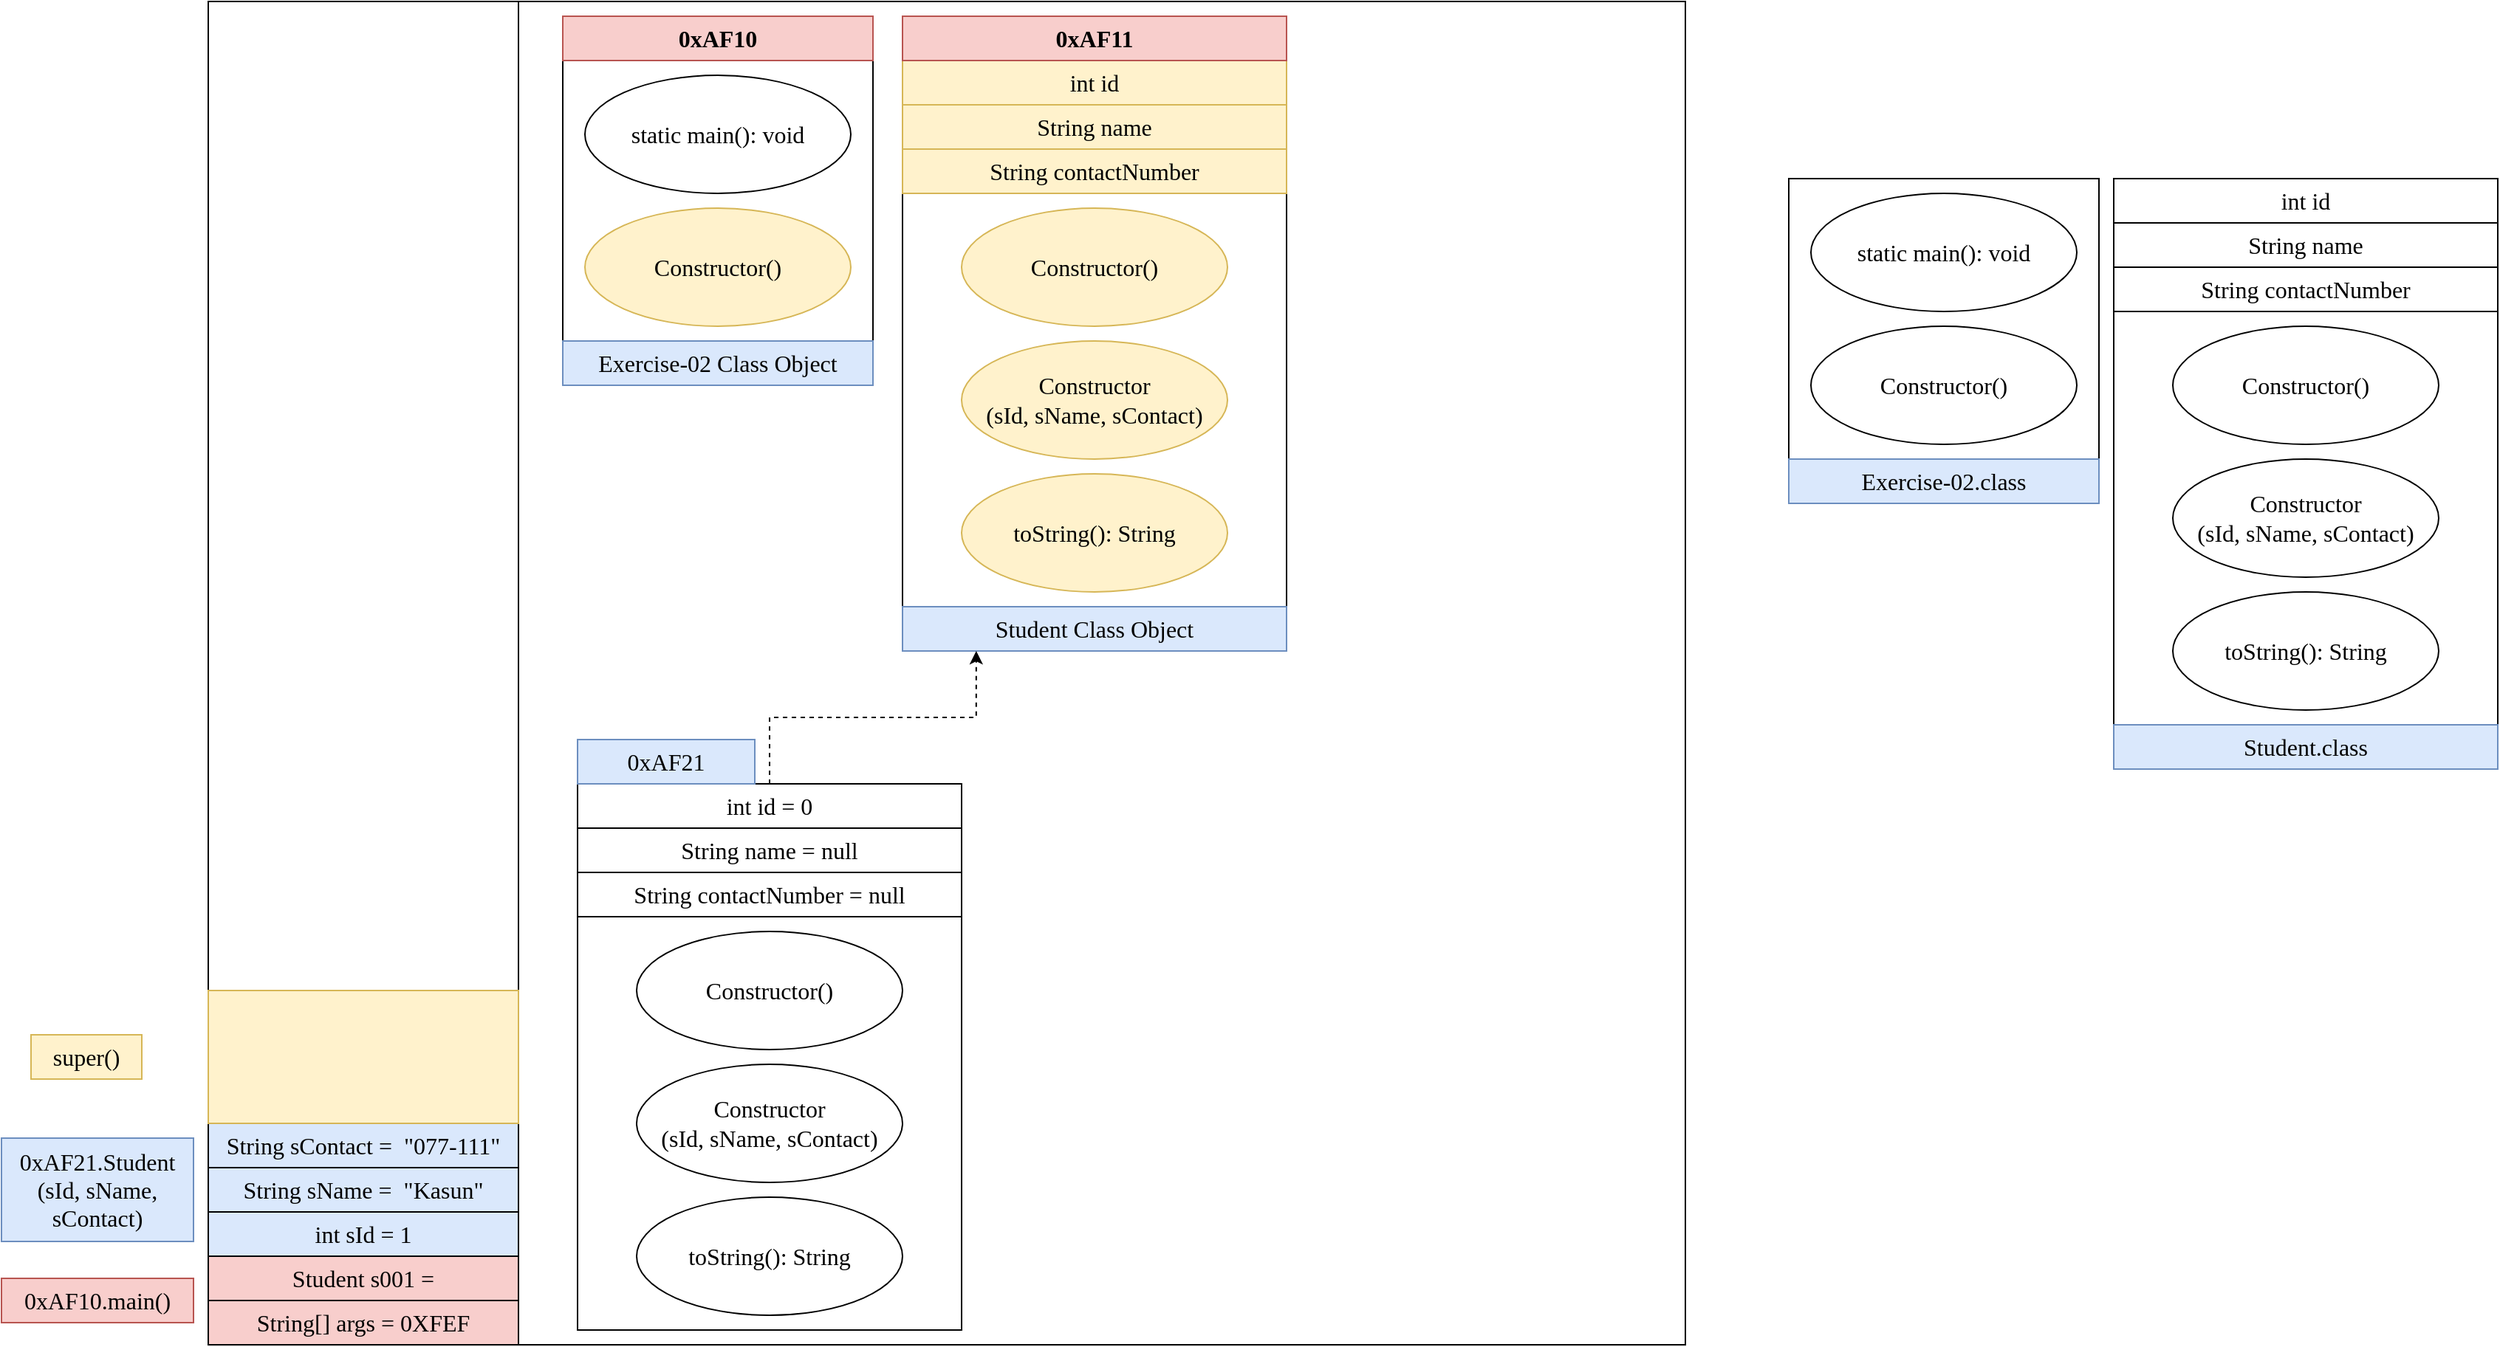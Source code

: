 <mxfile version="20.8.13" type="device" pages="4"><diagram id="fAKFOjItagGhKwaKNT9s" name="Page-1"><mxGraphModel dx="1730" dy="595" grid="1" gridSize="10" guides="1" tooltips="1" connect="1" arrows="1" fold="1" page="1" pageScale="1" pageWidth="850" pageHeight="1100" math="0" shadow="0"><root><mxCell id="0"/><mxCell id="1" parent="0"/><mxCell id="jRWqzAqALmaieF0sRF-T-1" value="" style="group;fontFamily=Ubuntu;fontSource=https%3A%2F%2Ffonts.googleapis.com%2Fcss%3Ffamily%3DUbuntu;fontSize=16;" vertex="1" connectable="0" parent="1"><mxGeometry x="460" y="190" width="210" height="220" as="geometry"/></mxCell><mxCell id="jRWqzAqALmaieF0sRF-T-2" value="" style="rounded=0;whiteSpace=wrap;html=1;fontSize=16;fontFamily=Ubuntu;fontSource=https%3A%2F%2Ffonts.googleapis.com%2Fcss%3Ffamily%3DUbuntu;" vertex="1" parent="jRWqzAqALmaieF0sRF-T-1"><mxGeometry width="210" height="190" as="geometry"/></mxCell><mxCell id="jRWqzAqALmaieF0sRF-T-3" value="&lt;font style=&quot;font-size: 16px;&quot;&gt;static main(): void&lt;/font&gt;" style="ellipse;whiteSpace=wrap;html=1;fontSize=16;fontFamily=Ubuntu;fontSource=https%3A%2F%2Ffonts.googleapis.com%2Fcss%3Ffamily%3DUbuntu;" vertex="1" parent="jRWqzAqALmaieF0sRF-T-1"><mxGeometry x="15" y="10" width="180" height="80" as="geometry"/></mxCell><mxCell id="jRWqzAqALmaieF0sRF-T-4" value="&lt;font style=&quot;font-size: 16px;&quot;&gt;Constructor()&lt;/font&gt;" style="ellipse;whiteSpace=wrap;html=1;fontSize=16;fontFamily=Ubuntu;fontSource=https%3A%2F%2Ffonts.googleapis.com%2Fcss%3Ffamily%3DUbuntu;" vertex="1" parent="jRWqzAqALmaieF0sRF-T-1"><mxGeometry x="15" y="100" width="180" height="80" as="geometry"/></mxCell><mxCell id="jRWqzAqALmaieF0sRF-T-5" value="Exercise-02.class" style="text;html=1;strokeColor=#6c8ebf;fillColor=#dae8fc;align=center;verticalAlign=middle;whiteSpace=wrap;rounded=0;fontSize=16;fontFamily=Ubuntu;fontSource=https%3A%2F%2Ffonts.googleapis.com%2Fcss%3Ffamily%3DUbuntu;" vertex="1" parent="jRWqzAqALmaieF0sRF-T-1"><mxGeometry y="190" width="210" height="30" as="geometry"/></mxCell><mxCell id="jRWqzAqALmaieF0sRF-T-16" value="" style="rounded=0;whiteSpace=wrap;html=1;fontFamily=Ubuntu;fontSource=https%3A%2F%2Ffonts.googleapis.com%2Fcss%3Ffamily%3DUbuntu;fontSize=16;" vertex="1" parent="1"><mxGeometry x="-400" y="70" width="790" height="910" as="geometry"/></mxCell><mxCell id="jRWqzAqALmaieF0sRF-T-17" value="" style="rounded=0;whiteSpace=wrap;html=1;fontFamily=Ubuntu;fontSource=https%3A%2F%2Ffonts.googleapis.com%2Fcss%3Ffamily%3DUbuntu;fontSize=16;" vertex="1" parent="1"><mxGeometry x="-610" y="70" width="210" height="850" as="geometry"/></mxCell><mxCell id="jRWqzAqALmaieF0sRF-T-18" value="" style="group;fontFamily=Ubuntu;fontSource=https%3A%2F%2Ffonts.googleapis.com%2Fcss%3Ffamily%3DUbuntu;fontSize=16;" vertex="1" connectable="0" parent="1"><mxGeometry x="-370" y="110" width="210" height="220" as="geometry"/></mxCell><mxCell id="jRWqzAqALmaieF0sRF-T-19" value="" style="rounded=0;whiteSpace=wrap;html=1;fontSize=16;fontFamily=Ubuntu;fontSource=https%3A%2F%2Ffonts.googleapis.com%2Fcss%3Ffamily%3DUbuntu;" vertex="1" parent="jRWqzAqALmaieF0sRF-T-18"><mxGeometry width="210" height="190" as="geometry"/></mxCell><mxCell id="jRWqzAqALmaieF0sRF-T-20" value="&lt;font style=&quot;font-size: 16px;&quot;&gt;static main(): void&lt;/font&gt;" style="ellipse;whiteSpace=wrap;html=1;fontSize=16;fontFamily=Ubuntu;fontSource=https%3A%2F%2Ffonts.googleapis.com%2Fcss%3Ffamily%3DUbuntu;" vertex="1" parent="jRWqzAqALmaieF0sRF-T-18"><mxGeometry x="15" y="10" width="180" height="80" as="geometry"/></mxCell><mxCell id="jRWqzAqALmaieF0sRF-T-21" value="&lt;font style=&quot;font-size: 16px;&quot;&gt;Constructor()&lt;/font&gt;" style="ellipse;whiteSpace=wrap;html=1;fontSize=16;fontFamily=Ubuntu;fontSource=https%3A%2F%2Ffonts.googleapis.com%2Fcss%3Ffamily%3DUbuntu;fillColor=#fff2cc;strokeColor=#d6b656;" vertex="1" parent="jRWqzAqALmaieF0sRF-T-18"><mxGeometry x="15" y="100" width="180" height="80" as="geometry"/></mxCell><mxCell id="jRWqzAqALmaieF0sRF-T-22" value="Exercise-02 Class Object" style="text;html=1;strokeColor=#6c8ebf;fillColor=#dae8fc;align=center;verticalAlign=middle;whiteSpace=wrap;rounded=0;fontSize=16;fontFamily=Ubuntu;fontSource=https%3A%2F%2Ffonts.googleapis.com%2Fcss%3Ffamily%3DUbuntu;" vertex="1" parent="jRWqzAqALmaieF0sRF-T-18"><mxGeometry y="190" width="210" height="30" as="geometry"/></mxCell><mxCell id="jRWqzAqALmaieF0sRF-T-23" value="&lt;b&gt;0xAF10&lt;/b&gt;" style="rounded=0;whiteSpace=wrap;html=1;fontFamily=Ubuntu;fontSource=https%3A%2F%2Ffonts.googleapis.com%2Fcss%3Ffamily%3DUbuntu;fontSize=16;fillColor=#f8cecc;strokeColor=#b85450;" vertex="1" parent="1"><mxGeometry x="-370" y="80" width="210" height="30" as="geometry"/></mxCell><mxCell id="jRWqzAqALmaieF0sRF-T-24" value="" style="rounded=0;whiteSpace=wrap;html=1;fontFamily=Ubuntu;fontSource=https%3A%2F%2Ffonts.googleapis.com%2Fcss%3Ffamily%3DUbuntu;fontSize=16;fillColor=#f8cecc;strokeColor=#b85450;" vertex="1" parent="1"><mxGeometry x="-610" y="920" width="210" height="60" as="geometry"/></mxCell><mxCell id="jRWqzAqALmaieF0sRF-T-25" value="0xAF10.main()" style="text;html=1;strokeColor=#b85450;fillColor=#f8cecc;align=center;verticalAlign=middle;whiteSpace=wrap;rounded=0;fontSize=16;fontFamily=Ubuntu;" vertex="1" parent="1"><mxGeometry x="-750" y="935" width="130" height="30" as="geometry"/></mxCell><mxCell id="jRWqzAqALmaieF0sRF-T-26" value="String[] args = 0XFEF" style="text;html=1;strokeColor=default;fillColor=none;align=center;verticalAlign=middle;whiteSpace=wrap;rounded=0;fontSize=16;fontFamily=Ubuntu;" vertex="1" parent="1"><mxGeometry x="-610" y="950" width="210" height="30" as="geometry"/></mxCell><mxCell id="jRWqzAqALmaieF0sRF-T-27" value="Student s001 =" style="text;html=1;strokeColor=default;fillColor=none;align=center;verticalAlign=middle;whiteSpace=wrap;rounded=0;fontSize=16;fontFamily=Ubuntu;" vertex="1" parent="1"><mxGeometry x="-610" y="920" width="210" height="30" as="geometry"/></mxCell><mxCell id="jRWqzAqALmaieF0sRF-T-28" value="" style="group" vertex="1" connectable="0" parent="1"><mxGeometry x="680" y="190" width="260" height="400" as="geometry"/></mxCell><mxCell id="jRWqzAqALmaieF0sRF-T-7" value="" style="rounded=0;whiteSpace=wrap;html=1;fontSize=16;fontFamily=Ubuntu;fontSource=https%3A%2F%2Ffonts.googleapis.com%2Fcss%3Ffamily%3DUbuntu;" vertex="1" parent="jRWqzAqALmaieF0sRF-T-28"><mxGeometry width="260" height="370" as="geometry"/></mxCell><mxCell id="jRWqzAqALmaieF0sRF-T-9" value="&lt;font style=&quot;font-size: 16px;&quot;&gt;Constructor()&lt;/font&gt;" style="ellipse;whiteSpace=wrap;html=1;fontSize=16;fontFamily=Ubuntu;fontSource=https%3A%2F%2Ffonts.googleapis.com%2Fcss%3Ffamily%3DUbuntu;" vertex="1" parent="jRWqzAqALmaieF0sRF-T-28"><mxGeometry x="40" y="100" width="180" height="80" as="geometry"/></mxCell><mxCell id="jRWqzAqALmaieF0sRF-T-10" value="Student.class" style="text;html=1;strokeColor=#6c8ebf;fillColor=#dae8fc;align=center;verticalAlign=middle;whiteSpace=wrap;rounded=0;fontSize=16;fontFamily=Ubuntu;fontSource=https%3A%2F%2Ffonts.googleapis.com%2Fcss%3Ffamily%3DUbuntu;" vertex="1" parent="jRWqzAqALmaieF0sRF-T-28"><mxGeometry y="370" width="260" height="30" as="geometry"/></mxCell><mxCell id="jRWqzAqALmaieF0sRF-T-11" value="int id" style="rounded=0;whiteSpace=wrap;html=1;fontFamily=Ubuntu;fontSource=https%3A%2F%2Ffonts.googleapis.com%2Fcss%3Ffamily%3DUbuntu;fontSize=16;" vertex="1" parent="jRWqzAqALmaieF0sRF-T-28"><mxGeometry width="260" height="30" as="geometry"/></mxCell><mxCell id="jRWqzAqALmaieF0sRF-T-12" value="String name" style="rounded=0;whiteSpace=wrap;html=1;fontFamily=Ubuntu;fontSource=https%3A%2F%2Ffonts.googleapis.com%2Fcss%3Ffamily%3DUbuntu;fontSize=16;" vertex="1" parent="jRWqzAqALmaieF0sRF-T-28"><mxGeometry y="30" width="260" height="30" as="geometry"/></mxCell><mxCell id="jRWqzAqALmaieF0sRF-T-13" value="String contactNumber" style="rounded=0;whiteSpace=wrap;html=1;fontFamily=Ubuntu;fontSource=https%3A%2F%2Ffonts.googleapis.com%2Fcss%3Ffamily%3DUbuntu;fontSize=16;" vertex="1" parent="jRWqzAqALmaieF0sRF-T-28"><mxGeometry y="60" width="260" height="30" as="geometry"/></mxCell><mxCell id="jRWqzAqALmaieF0sRF-T-14" value="&lt;font style=&quot;font-size: 16px;&quot;&gt;Constructor&lt;br&gt;(sId, sName, sContact)&lt;/font&gt;" style="ellipse;whiteSpace=wrap;html=1;fontSize=16;fontFamily=Ubuntu;fontSource=https%3A%2F%2Ffonts.googleapis.com%2Fcss%3Ffamily%3DUbuntu;" vertex="1" parent="jRWqzAqALmaieF0sRF-T-28"><mxGeometry x="40" y="190" width="180" height="80" as="geometry"/></mxCell><mxCell id="jRWqzAqALmaieF0sRF-T-15" value="toString(): String" style="ellipse;whiteSpace=wrap;html=1;fontSize=16;fontFamily=Ubuntu;fontSource=https%3A%2F%2Ffonts.googleapis.com%2Fcss%3Ffamily%3DUbuntu;" vertex="1" parent="jRWqzAqALmaieF0sRF-T-28"><mxGeometry x="40" y="280" width="180" height="80" as="geometry"/></mxCell><mxCell id="jRWqzAqALmaieF0sRF-T-29" value="" style="group" vertex="1" connectable="0" parent="1"><mxGeometry x="-140" y="110" width="260" height="400" as="geometry"/></mxCell><mxCell id="jRWqzAqALmaieF0sRF-T-30" value="" style="rounded=0;whiteSpace=wrap;html=1;fontSize=16;fontFamily=Ubuntu;fontSource=https%3A%2F%2Ffonts.googleapis.com%2Fcss%3Ffamily%3DUbuntu;" vertex="1" parent="jRWqzAqALmaieF0sRF-T-29"><mxGeometry width="260" height="370" as="geometry"/></mxCell><mxCell id="jRWqzAqALmaieF0sRF-T-31" value="&lt;font style=&quot;font-size: 16px;&quot;&gt;Constructor()&lt;/font&gt;" style="ellipse;whiteSpace=wrap;html=1;fontSize=16;fontFamily=Ubuntu;fontSource=https%3A%2F%2Ffonts.googleapis.com%2Fcss%3Ffamily%3DUbuntu;fillColor=#fff2cc;strokeColor=#d6b656;" vertex="1" parent="jRWqzAqALmaieF0sRF-T-29"><mxGeometry x="40" y="100" width="180" height="80" as="geometry"/></mxCell><mxCell id="jRWqzAqALmaieF0sRF-T-32" value="Student Class Object" style="text;html=1;strokeColor=#6c8ebf;fillColor=#dae8fc;align=center;verticalAlign=middle;whiteSpace=wrap;rounded=0;fontSize=16;fontFamily=Ubuntu;fontSource=https%3A%2F%2Ffonts.googleapis.com%2Fcss%3Ffamily%3DUbuntu;" vertex="1" parent="jRWqzAqALmaieF0sRF-T-29"><mxGeometry y="370" width="260" height="30" as="geometry"/></mxCell><mxCell id="jRWqzAqALmaieF0sRF-T-33" value="int id" style="rounded=0;whiteSpace=wrap;html=1;fontFamily=Ubuntu;fontSource=https%3A%2F%2Ffonts.googleapis.com%2Fcss%3Ffamily%3DUbuntu;fontSize=16;fillColor=#fff2cc;strokeColor=#d6b656;" vertex="1" parent="jRWqzAqALmaieF0sRF-T-29"><mxGeometry width="260" height="30" as="geometry"/></mxCell><mxCell id="jRWqzAqALmaieF0sRF-T-34" value="String name" style="rounded=0;whiteSpace=wrap;html=1;fontFamily=Ubuntu;fontSource=https%3A%2F%2Ffonts.googleapis.com%2Fcss%3Ffamily%3DUbuntu;fontSize=16;fillColor=#fff2cc;strokeColor=#d6b656;" vertex="1" parent="jRWqzAqALmaieF0sRF-T-29"><mxGeometry y="30" width="260" height="30" as="geometry"/></mxCell><mxCell id="jRWqzAqALmaieF0sRF-T-35" value="String contactNumber" style="rounded=0;whiteSpace=wrap;html=1;fontFamily=Ubuntu;fontSource=https%3A%2F%2Ffonts.googleapis.com%2Fcss%3Ffamily%3DUbuntu;fontSize=16;fillColor=#fff2cc;strokeColor=#d6b656;" vertex="1" parent="jRWqzAqALmaieF0sRF-T-29"><mxGeometry y="60" width="260" height="30" as="geometry"/></mxCell><mxCell id="jRWqzAqALmaieF0sRF-T-36" value="&lt;font style=&quot;font-size: 16px;&quot;&gt;Constructor&lt;br&gt;(sId, sName, sContact)&lt;/font&gt;" style="ellipse;whiteSpace=wrap;html=1;fontSize=16;fontFamily=Ubuntu;fontSource=https%3A%2F%2Ffonts.googleapis.com%2Fcss%3Ffamily%3DUbuntu;fillColor=#fff2cc;strokeColor=#d6b656;" vertex="1" parent="jRWqzAqALmaieF0sRF-T-29"><mxGeometry x="40" y="190" width="180" height="80" as="geometry"/></mxCell><mxCell id="jRWqzAqALmaieF0sRF-T-37" value="toString(): String" style="ellipse;whiteSpace=wrap;html=1;fontSize=16;fontFamily=Ubuntu;fontSource=https%3A%2F%2Ffonts.googleapis.com%2Fcss%3Ffamily%3DUbuntu;fillColor=#fff2cc;strokeColor=#d6b656;" vertex="1" parent="jRWqzAqALmaieF0sRF-T-29"><mxGeometry x="40" y="280" width="180" height="80" as="geometry"/></mxCell><mxCell id="jRWqzAqALmaieF0sRF-T-38" value="&lt;b&gt;0xAF11&lt;/b&gt;" style="rounded=0;whiteSpace=wrap;html=1;fontFamily=Ubuntu;fontSource=https%3A%2F%2Ffonts.googleapis.com%2Fcss%3Ffamily%3DUbuntu;fontSize=16;fillColor=#f8cecc;strokeColor=#b85450;" vertex="1" parent="1"><mxGeometry x="-140" y="80" width="260" height="30" as="geometry"/></mxCell><mxCell id="jRWqzAqALmaieF0sRF-T-48" value="" style="group" vertex="1" connectable="0" parent="1"><mxGeometry x="-360" y="600" width="260" height="370" as="geometry"/></mxCell><mxCell id="jRWqzAqALmaieF0sRF-T-40" value="" style="rounded=0;whiteSpace=wrap;html=1;fontSize=16;fontFamily=Ubuntu;fontSource=https%3A%2F%2Ffonts.googleapis.com%2Fcss%3Ffamily%3DUbuntu;" vertex="1" parent="jRWqzAqALmaieF0sRF-T-48"><mxGeometry width="260" height="370" as="geometry"/></mxCell><mxCell id="jRWqzAqALmaieF0sRF-T-41" value="&lt;font style=&quot;font-size: 16px;&quot;&gt;Constructor()&lt;/font&gt;" style="ellipse;whiteSpace=wrap;html=1;fontSize=16;fontFamily=Ubuntu;fontSource=https%3A%2F%2Ffonts.googleapis.com%2Fcss%3Ffamily%3DUbuntu;" vertex="1" parent="jRWqzAqALmaieF0sRF-T-48"><mxGeometry x="40" y="100" width="180" height="80" as="geometry"/></mxCell><mxCell id="jRWqzAqALmaieF0sRF-T-43" value="int id = 0" style="rounded=0;whiteSpace=wrap;html=1;fontFamily=Ubuntu;fontSource=https%3A%2F%2Ffonts.googleapis.com%2Fcss%3Ffamily%3DUbuntu;fontSize=16;" vertex="1" parent="jRWqzAqALmaieF0sRF-T-48"><mxGeometry width="260" height="30" as="geometry"/></mxCell><mxCell id="jRWqzAqALmaieF0sRF-T-44" value="String name = null" style="rounded=0;whiteSpace=wrap;html=1;fontFamily=Ubuntu;fontSource=https%3A%2F%2Ffonts.googleapis.com%2Fcss%3Ffamily%3DUbuntu;fontSize=16;" vertex="1" parent="jRWqzAqALmaieF0sRF-T-48"><mxGeometry y="30" width="260" height="30" as="geometry"/></mxCell><mxCell id="jRWqzAqALmaieF0sRF-T-45" value="String contactNumber = null" style="rounded=0;whiteSpace=wrap;html=1;fontFamily=Ubuntu;fontSource=https%3A%2F%2Ffonts.googleapis.com%2Fcss%3Ffamily%3DUbuntu;fontSize=16;" vertex="1" parent="jRWqzAqALmaieF0sRF-T-48"><mxGeometry y="60" width="260" height="30" as="geometry"/></mxCell><mxCell id="jRWqzAqALmaieF0sRF-T-46" value="&lt;font style=&quot;font-size: 16px;&quot;&gt;Constructor&lt;br&gt;(sId, sName, sContact)&lt;/font&gt;" style="ellipse;whiteSpace=wrap;html=1;fontSize=16;fontFamily=Ubuntu;fontSource=https%3A%2F%2Ffonts.googleapis.com%2Fcss%3Ffamily%3DUbuntu;" vertex="1" parent="jRWqzAqALmaieF0sRF-T-48"><mxGeometry x="40" y="190" width="180" height="80" as="geometry"/></mxCell><mxCell id="jRWqzAqALmaieF0sRF-T-47" value="toString(): String" style="ellipse;whiteSpace=wrap;html=1;fontSize=16;fontFamily=Ubuntu;fontSource=https%3A%2F%2Ffonts.googleapis.com%2Fcss%3Ffamily%3DUbuntu;" vertex="1" parent="jRWqzAqALmaieF0sRF-T-48"><mxGeometry x="40" y="280" width="180" height="80" as="geometry"/></mxCell><mxCell id="jRWqzAqALmaieF0sRF-T-49" style="edgeStyle=orthogonalEdgeStyle;rounded=0;orthogonalLoop=1;jettySize=auto;html=1;entryX=0.192;entryY=1;entryDx=0;entryDy=0;entryPerimeter=0;fontFamily=Ubuntu;fontSource=https%3A%2F%2Ffonts.googleapis.com%2Fcss%3Ffamily%3DUbuntu;fontSize=16;dashed=1;" edge="1" parent="1" source="jRWqzAqALmaieF0sRF-T-40" target="jRWqzAqALmaieF0sRF-T-32"><mxGeometry relative="1" as="geometry"/></mxCell><mxCell id="jRWqzAqALmaieF0sRF-T-50" value="0xAF21" style="rounded=0;whiteSpace=wrap;html=1;strokeColor=#6c8ebf;fontFamily=Ubuntu;fontSource=https%3A%2F%2Ffonts.googleapis.com%2Fcss%3Ffamily%3DUbuntu;fontSize=16;fillColor=#dae8fc;" vertex="1" parent="1"><mxGeometry x="-360" y="570" width="120" height="30" as="geometry"/></mxCell><mxCell id="jRWqzAqALmaieF0sRF-T-51" value="" style="rounded=0;whiteSpace=wrap;html=1;strokeColor=#6c8ebf;fontFamily=Ubuntu;fontSource=https%3A%2F%2Ffonts.googleapis.com%2Fcss%3Ffamily%3DUbuntu;fontSize=16;fillColor=#dae8fc;" vertex="1" parent="1"><mxGeometry x="-610" y="830" width="210" height="90" as="geometry"/></mxCell><mxCell id="jRWqzAqALmaieF0sRF-T-52" value="0xAF21.Student&lt;br&gt;(sId, sName, sContact)" style="text;html=1;strokeColor=#6c8ebf;fillColor=#dae8fc;align=center;verticalAlign=middle;whiteSpace=wrap;rounded=0;fontSize=16;fontFamily=Ubuntu;" vertex="1" parent="1"><mxGeometry x="-750" y="840" width="130" height="70" as="geometry"/></mxCell><mxCell id="jRWqzAqALmaieF0sRF-T-54" value="int sId = 1" style="text;html=1;strokeColor=default;fillColor=none;align=center;verticalAlign=middle;whiteSpace=wrap;rounded=0;fontSize=16;fontFamily=Ubuntu;" vertex="1" parent="1"><mxGeometry x="-610" y="890" width="210" height="30" as="geometry"/></mxCell><mxCell id="jRWqzAqALmaieF0sRF-T-55" value="String sName =&amp;nbsp; &quot;Kasun&quot;" style="text;html=1;strokeColor=default;fillColor=none;align=center;verticalAlign=middle;whiteSpace=wrap;rounded=0;fontSize=16;fontFamily=Ubuntu;" vertex="1" parent="1"><mxGeometry x="-610" y="860" width="210" height="30" as="geometry"/></mxCell><mxCell id="jRWqzAqALmaieF0sRF-T-56" value="String sContact =&amp;nbsp; &quot;077-111&quot;" style="text;html=1;strokeColor=default;fillColor=none;align=center;verticalAlign=middle;whiteSpace=wrap;rounded=0;fontSize=16;fontFamily=Ubuntu;" vertex="1" parent="1"><mxGeometry x="-610" y="830" width="210" height="30" as="geometry"/></mxCell><mxCell id="jRWqzAqALmaieF0sRF-T-57" value="" style="rounded=0;whiteSpace=wrap;html=1;strokeColor=#d6b656;fontFamily=Ubuntu;fontSource=https%3A%2F%2Ffonts.googleapis.com%2Fcss%3Ffamily%3DUbuntu;fontSize=16;fillColor=#fff2cc;" vertex="1" parent="1"><mxGeometry x="-610" y="740" width="210" height="90" as="geometry"/></mxCell><mxCell id="jRWqzAqALmaieF0sRF-T-58" value="super()" style="text;html=1;strokeColor=#d6b656;fillColor=#fff2cc;align=center;verticalAlign=middle;whiteSpace=wrap;rounded=0;fontSize=16;fontFamily=Ubuntu;" vertex="1" parent="1"><mxGeometry x="-730" y="770" width="75" height="30" as="geometry"/></mxCell></root></mxGraphModel></diagram><diagram name="Page-2" id="-HmqmLLMqObh7HUrWC_Y"><mxGraphModel dx="1730" dy="595" grid="1" gridSize="10" guides="1" tooltips="1" connect="1" arrows="1" fold="1" page="1" pageScale="1" pageWidth="850" pageHeight="1100" math="0" shadow="0"><root><mxCell id="liHM4KAtYFgxKMuNzH8y-0"/><mxCell id="liHM4KAtYFgxKMuNzH8y-1" parent="liHM4KAtYFgxKMuNzH8y-0"/><mxCell id="liHM4KAtYFgxKMuNzH8y-2" value="" style="group;fontFamily=Ubuntu;fontSource=https%3A%2F%2Ffonts.googleapis.com%2Fcss%3Ffamily%3DUbuntu;fontSize=16;" vertex="1" connectable="0" parent="liHM4KAtYFgxKMuNzH8y-1"><mxGeometry x="460" y="190" width="210" height="220" as="geometry"/></mxCell><mxCell id="liHM4KAtYFgxKMuNzH8y-3" value="" style="rounded=0;whiteSpace=wrap;html=1;fontSize=16;fontFamily=Ubuntu;fontSource=https%3A%2F%2Ffonts.googleapis.com%2Fcss%3Ffamily%3DUbuntu;" vertex="1" parent="liHM4KAtYFgxKMuNzH8y-2"><mxGeometry width="210" height="190" as="geometry"/></mxCell><mxCell id="liHM4KAtYFgxKMuNzH8y-4" value="&lt;font style=&quot;font-size: 16px;&quot;&gt;static main(): void&lt;/font&gt;" style="ellipse;whiteSpace=wrap;html=1;fontSize=16;fontFamily=Ubuntu;fontSource=https%3A%2F%2Ffonts.googleapis.com%2Fcss%3Ffamily%3DUbuntu;" vertex="1" parent="liHM4KAtYFgxKMuNzH8y-2"><mxGeometry x="15" y="10" width="180" height="80" as="geometry"/></mxCell><mxCell id="liHM4KAtYFgxKMuNzH8y-5" value="&lt;font style=&quot;font-size: 16px;&quot;&gt;Constructor()&lt;/font&gt;" style="ellipse;whiteSpace=wrap;html=1;fontSize=16;fontFamily=Ubuntu;fontSource=https%3A%2F%2Ffonts.googleapis.com%2Fcss%3Ffamily%3DUbuntu;" vertex="1" parent="liHM4KAtYFgxKMuNzH8y-2"><mxGeometry x="15" y="100" width="180" height="80" as="geometry"/></mxCell><mxCell id="liHM4KAtYFgxKMuNzH8y-6" value="Exercise-02.class" style="text;html=1;strokeColor=#6c8ebf;fillColor=#dae8fc;align=center;verticalAlign=middle;whiteSpace=wrap;rounded=0;fontSize=16;fontFamily=Ubuntu;fontSource=https%3A%2F%2Ffonts.googleapis.com%2Fcss%3Ffamily%3DUbuntu;" vertex="1" parent="liHM4KAtYFgxKMuNzH8y-2"><mxGeometry y="190" width="210" height="30" as="geometry"/></mxCell><mxCell id="liHM4KAtYFgxKMuNzH8y-7" value="" style="rounded=0;whiteSpace=wrap;html=1;fontFamily=Ubuntu;fontSource=https%3A%2F%2Ffonts.googleapis.com%2Fcss%3Ffamily%3DUbuntu;fontSize=16;" vertex="1" parent="liHM4KAtYFgxKMuNzH8y-1"><mxGeometry x="-400" y="70" width="790" height="910" as="geometry"/></mxCell><mxCell id="liHM4KAtYFgxKMuNzH8y-8" value="" style="rounded=0;whiteSpace=wrap;html=1;fontFamily=Ubuntu;fontSource=https%3A%2F%2Ffonts.googleapis.com%2Fcss%3Ffamily%3DUbuntu;fontSize=16;" vertex="1" parent="liHM4KAtYFgxKMuNzH8y-1"><mxGeometry x="-610" y="70" width="210" height="850" as="geometry"/></mxCell><mxCell id="liHM4KAtYFgxKMuNzH8y-9" value="" style="group;fontFamily=Ubuntu;fontSource=https%3A%2F%2Ffonts.googleapis.com%2Fcss%3Ffamily%3DUbuntu;fontSize=16;" vertex="1" connectable="0" parent="liHM4KAtYFgxKMuNzH8y-1"><mxGeometry x="-370" y="110" width="210" height="220" as="geometry"/></mxCell><mxCell id="liHM4KAtYFgxKMuNzH8y-10" value="" style="rounded=0;whiteSpace=wrap;html=1;fontSize=16;fontFamily=Ubuntu;fontSource=https%3A%2F%2Ffonts.googleapis.com%2Fcss%3Ffamily%3DUbuntu;" vertex="1" parent="liHM4KAtYFgxKMuNzH8y-9"><mxGeometry width="210" height="190" as="geometry"/></mxCell><mxCell id="liHM4KAtYFgxKMuNzH8y-11" value="&lt;font style=&quot;font-size: 16px;&quot;&gt;static main(): void&lt;/font&gt;" style="ellipse;whiteSpace=wrap;html=1;fontSize=16;fontFamily=Ubuntu;fontSource=https%3A%2F%2Ffonts.googleapis.com%2Fcss%3Ffamily%3DUbuntu;" vertex="1" parent="liHM4KAtYFgxKMuNzH8y-9"><mxGeometry x="15" y="10" width="180" height="80" as="geometry"/></mxCell><mxCell id="liHM4KAtYFgxKMuNzH8y-12" value="&lt;font style=&quot;font-size: 16px;&quot;&gt;Constructor()&lt;/font&gt;" style="ellipse;whiteSpace=wrap;html=1;fontSize=16;fontFamily=Ubuntu;fontSource=https%3A%2F%2Ffonts.googleapis.com%2Fcss%3Ffamily%3DUbuntu;fillColor=#fff2cc;strokeColor=#d6b656;" vertex="1" parent="liHM4KAtYFgxKMuNzH8y-9"><mxGeometry x="15" y="100" width="180" height="80" as="geometry"/></mxCell><mxCell id="liHM4KAtYFgxKMuNzH8y-13" value="Exercise-02 Class Object" style="text;html=1;strokeColor=#6c8ebf;fillColor=#dae8fc;align=center;verticalAlign=middle;whiteSpace=wrap;rounded=0;fontSize=16;fontFamily=Ubuntu;fontSource=https%3A%2F%2Ffonts.googleapis.com%2Fcss%3Ffamily%3DUbuntu;" vertex="1" parent="liHM4KAtYFgxKMuNzH8y-9"><mxGeometry y="190" width="210" height="30" as="geometry"/></mxCell><mxCell id="liHM4KAtYFgxKMuNzH8y-14" value="&lt;b&gt;0xAF10&lt;/b&gt;" style="rounded=0;whiteSpace=wrap;html=1;fontFamily=Ubuntu;fontSource=https%3A%2F%2Ffonts.googleapis.com%2Fcss%3Ffamily%3DUbuntu;fontSize=16;fillColor=#f8cecc;strokeColor=#b85450;" vertex="1" parent="liHM4KAtYFgxKMuNzH8y-1"><mxGeometry x="-370" y="80" width="210" height="30" as="geometry"/></mxCell><mxCell id="liHM4KAtYFgxKMuNzH8y-15" value="" style="rounded=0;whiteSpace=wrap;html=1;fontFamily=Ubuntu;fontSource=https%3A%2F%2Ffonts.googleapis.com%2Fcss%3Ffamily%3DUbuntu;fontSize=16;fillColor=#f8cecc;strokeColor=#b85450;" vertex="1" parent="liHM4KAtYFgxKMuNzH8y-1"><mxGeometry x="-610" y="920" width="210" height="60" as="geometry"/></mxCell><mxCell id="liHM4KAtYFgxKMuNzH8y-16" value="0xAF10.main()" style="text;html=1;strokeColor=#b85450;fillColor=#f8cecc;align=center;verticalAlign=middle;whiteSpace=wrap;rounded=0;fontSize=16;fontFamily=Ubuntu;" vertex="1" parent="liHM4KAtYFgxKMuNzH8y-1"><mxGeometry x="-750" y="935" width="130" height="30" as="geometry"/></mxCell><mxCell id="liHM4KAtYFgxKMuNzH8y-17" value="String[] args = 0XFEF" style="text;html=1;strokeColor=default;fillColor=none;align=center;verticalAlign=middle;whiteSpace=wrap;rounded=0;fontSize=16;fontFamily=Ubuntu;" vertex="1" parent="liHM4KAtYFgxKMuNzH8y-1"><mxGeometry x="-610" y="950" width="210" height="30" as="geometry"/></mxCell><mxCell id="liHM4KAtYFgxKMuNzH8y-18" value="Student s001 =" style="text;html=1;strokeColor=default;fillColor=none;align=center;verticalAlign=middle;whiteSpace=wrap;rounded=0;fontSize=16;fontFamily=Ubuntu;" vertex="1" parent="liHM4KAtYFgxKMuNzH8y-1"><mxGeometry x="-610" y="920" width="210" height="30" as="geometry"/></mxCell><mxCell id="liHM4KAtYFgxKMuNzH8y-19" value="" style="group" vertex="1" connectable="0" parent="liHM4KAtYFgxKMuNzH8y-1"><mxGeometry x="680" y="190" width="260" height="400" as="geometry"/></mxCell><mxCell id="liHM4KAtYFgxKMuNzH8y-20" value="" style="rounded=0;whiteSpace=wrap;html=1;fontSize=16;fontFamily=Ubuntu;fontSource=https%3A%2F%2Ffonts.googleapis.com%2Fcss%3Ffamily%3DUbuntu;" vertex="1" parent="liHM4KAtYFgxKMuNzH8y-19"><mxGeometry width="260" height="370" as="geometry"/></mxCell><mxCell id="liHM4KAtYFgxKMuNzH8y-21" value="&lt;font style=&quot;font-size: 16px;&quot;&gt;Constructor()&lt;/font&gt;" style="ellipse;whiteSpace=wrap;html=1;fontSize=16;fontFamily=Ubuntu;fontSource=https%3A%2F%2Ffonts.googleapis.com%2Fcss%3Ffamily%3DUbuntu;" vertex="1" parent="liHM4KAtYFgxKMuNzH8y-19"><mxGeometry x="40" y="100" width="180" height="80" as="geometry"/></mxCell><mxCell id="liHM4KAtYFgxKMuNzH8y-22" value="Student.class" style="text;html=1;strokeColor=#6c8ebf;fillColor=#dae8fc;align=center;verticalAlign=middle;whiteSpace=wrap;rounded=0;fontSize=16;fontFamily=Ubuntu;fontSource=https%3A%2F%2Ffonts.googleapis.com%2Fcss%3Ffamily%3DUbuntu;" vertex="1" parent="liHM4KAtYFgxKMuNzH8y-19"><mxGeometry y="370" width="260" height="30" as="geometry"/></mxCell><mxCell id="liHM4KAtYFgxKMuNzH8y-23" value="int id" style="rounded=0;whiteSpace=wrap;html=1;fontFamily=Ubuntu;fontSource=https%3A%2F%2Ffonts.googleapis.com%2Fcss%3Ffamily%3DUbuntu;fontSize=16;" vertex="1" parent="liHM4KAtYFgxKMuNzH8y-19"><mxGeometry width="260" height="30" as="geometry"/></mxCell><mxCell id="liHM4KAtYFgxKMuNzH8y-24" value="String name" style="rounded=0;whiteSpace=wrap;html=1;fontFamily=Ubuntu;fontSource=https%3A%2F%2Ffonts.googleapis.com%2Fcss%3Ffamily%3DUbuntu;fontSize=16;" vertex="1" parent="liHM4KAtYFgxKMuNzH8y-19"><mxGeometry y="30" width="260" height="30" as="geometry"/></mxCell><mxCell id="liHM4KAtYFgxKMuNzH8y-25" value="String contactNumber" style="rounded=0;whiteSpace=wrap;html=1;fontFamily=Ubuntu;fontSource=https%3A%2F%2Ffonts.googleapis.com%2Fcss%3Ffamily%3DUbuntu;fontSize=16;" vertex="1" parent="liHM4KAtYFgxKMuNzH8y-19"><mxGeometry y="60" width="260" height="30" as="geometry"/></mxCell><mxCell id="liHM4KAtYFgxKMuNzH8y-26" value="&lt;font style=&quot;font-size: 16px;&quot;&gt;Constructor&lt;br&gt;(sId, sName, sContact)&lt;/font&gt;" style="ellipse;whiteSpace=wrap;html=1;fontSize=16;fontFamily=Ubuntu;fontSource=https%3A%2F%2Ffonts.googleapis.com%2Fcss%3Ffamily%3DUbuntu;" vertex="1" parent="liHM4KAtYFgxKMuNzH8y-19"><mxGeometry x="40" y="190" width="180" height="80" as="geometry"/></mxCell><mxCell id="liHM4KAtYFgxKMuNzH8y-27" value="toString(): String" style="ellipse;whiteSpace=wrap;html=1;fontSize=16;fontFamily=Ubuntu;fontSource=https%3A%2F%2Ffonts.googleapis.com%2Fcss%3Ffamily%3DUbuntu;" vertex="1" parent="liHM4KAtYFgxKMuNzH8y-19"><mxGeometry x="40" y="280" width="180" height="80" as="geometry"/></mxCell><mxCell id="liHM4KAtYFgxKMuNzH8y-28" value="" style="group" vertex="1" connectable="0" parent="liHM4KAtYFgxKMuNzH8y-1"><mxGeometry x="-140" y="110" width="260" height="400" as="geometry"/></mxCell><mxCell id="liHM4KAtYFgxKMuNzH8y-29" value="" style="rounded=0;whiteSpace=wrap;html=1;fontSize=16;fontFamily=Ubuntu;fontSource=https%3A%2F%2Ffonts.googleapis.com%2Fcss%3Ffamily%3DUbuntu;" vertex="1" parent="liHM4KAtYFgxKMuNzH8y-28"><mxGeometry width="260" height="370" as="geometry"/></mxCell><mxCell id="liHM4KAtYFgxKMuNzH8y-30" value="&lt;font style=&quot;font-size: 16px;&quot;&gt;Constructor()&lt;/font&gt;" style="ellipse;whiteSpace=wrap;html=1;fontSize=16;fontFamily=Ubuntu;fontSource=https%3A%2F%2Ffonts.googleapis.com%2Fcss%3Ffamily%3DUbuntu;fillColor=#fff2cc;strokeColor=#d6b656;" vertex="1" parent="liHM4KAtYFgxKMuNzH8y-28"><mxGeometry x="40" y="100" width="180" height="80" as="geometry"/></mxCell><mxCell id="liHM4KAtYFgxKMuNzH8y-31" value="Student Class Object" style="text;html=1;strokeColor=#6c8ebf;fillColor=#dae8fc;align=center;verticalAlign=middle;whiteSpace=wrap;rounded=0;fontSize=16;fontFamily=Ubuntu;fontSource=https%3A%2F%2Ffonts.googleapis.com%2Fcss%3Ffamily%3DUbuntu;" vertex="1" parent="liHM4KAtYFgxKMuNzH8y-28"><mxGeometry y="370" width="260" height="30" as="geometry"/></mxCell><mxCell id="liHM4KAtYFgxKMuNzH8y-32" value="int id" style="rounded=0;whiteSpace=wrap;html=1;fontFamily=Ubuntu;fontSource=https%3A%2F%2Ffonts.googleapis.com%2Fcss%3Ffamily%3DUbuntu;fontSize=16;fillColor=#fff2cc;strokeColor=#d6b656;" vertex="1" parent="liHM4KAtYFgxKMuNzH8y-28"><mxGeometry width="260" height="30" as="geometry"/></mxCell><mxCell id="liHM4KAtYFgxKMuNzH8y-33" value="String name" style="rounded=0;whiteSpace=wrap;html=1;fontFamily=Ubuntu;fontSource=https%3A%2F%2Ffonts.googleapis.com%2Fcss%3Ffamily%3DUbuntu;fontSize=16;fillColor=#fff2cc;strokeColor=#d6b656;" vertex="1" parent="liHM4KAtYFgxKMuNzH8y-28"><mxGeometry y="30" width="260" height="30" as="geometry"/></mxCell><mxCell id="liHM4KAtYFgxKMuNzH8y-34" value="String contactNumber" style="rounded=0;whiteSpace=wrap;html=1;fontFamily=Ubuntu;fontSource=https%3A%2F%2Ffonts.googleapis.com%2Fcss%3Ffamily%3DUbuntu;fontSize=16;fillColor=#fff2cc;strokeColor=#d6b656;" vertex="1" parent="liHM4KAtYFgxKMuNzH8y-28"><mxGeometry y="60" width="260" height="30" as="geometry"/></mxCell><mxCell id="liHM4KAtYFgxKMuNzH8y-35" value="&lt;font style=&quot;font-size: 16px;&quot;&gt;Constructor&lt;br&gt;(sId, sName, sContact)&lt;/font&gt;" style="ellipse;whiteSpace=wrap;html=1;fontSize=16;fontFamily=Ubuntu;fontSource=https%3A%2F%2Ffonts.googleapis.com%2Fcss%3Ffamily%3DUbuntu;fillColor=#fff2cc;strokeColor=#d6b656;" vertex="1" parent="liHM4KAtYFgxKMuNzH8y-28"><mxGeometry x="40" y="190" width="180" height="80" as="geometry"/></mxCell><mxCell id="liHM4KAtYFgxKMuNzH8y-36" value="toString(): String" style="ellipse;whiteSpace=wrap;html=1;fontSize=16;fontFamily=Ubuntu;fontSource=https%3A%2F%2Ffonts.googleapis.com%2Fcss%3Ffamily%3DUbuntu;fillColor=#fff2cc;strokeColor=#d6b656;" vertex="1" parent="liHM4KAtYFgxKMuNzH8y-28"><mxGeometry x="40" y="280" width="180" height="80" as="geometry"/></mxCell><mxCell id="liHM4KAtYFgxKMuNzH8y-37" value="&lt;b&gt;0xAF11&lt;/b&gt;" style="rounded=0;whiteSpace=wrap;html=1;fontFamily=Ubuntu;fontSource=https%3A%2F%2Ffonts.googleapis.com%2Fcss%3Ffamily%3DUbuntu;fontSize=16;fillColor=#f8cecc;strokeColor=#b85450;" vertex="1" parent="liHM4KAtYFgxKMuNzH8y-1"><mxGeometry x="-140" y="80" width="260" height="30" as="geometry"/></mxCell><mxCell id="liHM4KAtYFgxKMuNzH8y-38" value="" style="group" vertex="1" connectable="0" parent="liHM4KAtYFgxKMuNzH8y-1"><mxGeometry x="-360" y="600" width="260" height="370" as="geometry"/></mxCell><mxCell id="liHM4KAtYFgxKMuNzH8y-39" value="" style="rounded=0;whiteSpace=wrap;html=1;fontSize=16;fontFamily=Ubuntu;fontSource=https%3A%2F%2Ffonts.googleapis.com%2Fcss%3Ffamily%3DUbuntu;" vertex="1" parent="liHM4KAtYFgxKMuNzH8y-38"><mxGeometry width="260" height="370" as="geometry"/></mxCell><mxCell id="liHM4KAtYFgxKMuNzH8y-40" value="&lt;font style=&quot;font-size: 16px;&quot;&gt;Constructor()&lt;/font&gt;" style="ellipse;whiteSpace=wrap;html=1;fontSize=16;fontFamily=Ubuntu;fontSource=https%3A%2F%2Ffonts.googleapis.com%2Fcss%3Ffamily%3DUbuntu;" vertex="1" parent="liHM4KAtYFgxKMuNzH8y-38"><mxGeometry x="40" y="100" width="180" height="80" as="geometry"/></mxCell><mxCell id="liHM4KAtYFgxKMuNzH8y-41" value="int id = 1" style="rounded=0;whiteSpace=wrap;html=1;fontFamily=Ubuntu;fontSource=https%3A%2F%2Ffonts.googleapis.com%2Fcss%3Ffamily%3DUbuntu;fontSize=16;" vertex="1" parent="liHM4KAtYFgxKMuNzH8y-38"><mxGeometry width="260" height="30" as="geometry"/></mxCell><mxCell id="liHM4KAtYFgxKMuNzH8y-42" value="String name = &quot;Kasun&quot;" style="rounded=0;whiteSpace=wrap;html=1;fontFamily=Ubuntu;fontSource=https%3A%2F%2Ffonts.googleapis.com%2Fcss%3Ffamily%3DUbuntu;fontSize=16;" vertex="1" parent="liHM4KAtYFgxKMuNzH8y-38"><mxGeometry y="30" width="260" height="30" as="geometry"/></mxCell><mxCell id="liHM4KAtYFgxKMuNzH8y-43" value="String contactNumber = &quot;077-111&quot;" style="rounded=0;whiteSpace=wrap;html=1;fontFamily=Ubuntu;fontSource=https%3A%2F%2Ffonts.googleapis.com%2Fcss%3Ffamily%3DUbuntu;fontSize=16;" vertex="1" parent="liHM4KAtYFgxKMuNzH8y-38"><mxGeometry y="60" width="260" height="30" as="geometry"/></mxCell><mxCell id="liHM4KAtYFgxKMuNzH8y-44" value="&lt;font style=&quot;font-size: 16px;&quot;&gt;Constructor&lt;br&gt;(sId, sName, sContact)&lt;/font&gt;" style="ellipse;whiteSpace=wrap;html=1;fontSize=16;fontFamily=Ubuntu;fontSource=https%3A%2F%2Ffonts.googleapis.com%2Fcss%3Ffamily%3DUbuntu;" vertex="1" parent="liHM4KAtYFgxKMuNzH8y-38"><mxGeometry x="40" y="190" width="180" height="80" as="geometry"/></mxCell><mxCell id="liHM4KAtYFgxKMuNzH8y-45" value="toString(): String" style="ellipse;whiteSpace=wrap;html=1;fontSize=16;fontFamily=Ubuntu;fontSource=https%3A%2F%2Ffonts.googleapis.com%2Fcss%3Ffamily%3DUbuntu;" vertex="1" parent="liHM4KAtYFgxKMuNzH8y-38"><mxGeometry x="40" y="280" width="180" height="80" as="geometry"/></mxCell><mxCell id="liHM4KAtYFgxKMuNzH8y-46" style="edgeStyle=orthogonalEdgeStyle;rounded=0;orthogonalLoop=1;jettySize=auto;html=1;entryX=0.192;entryY=1;entryDx=0;entryDy=0;entryPerimeter=0;fontFamily=Ubuntu;fontSource=https%3A%2F%2Ffonts.googleapis.com%2Fcss%3Ffamily%3DUbuntu;fontSize=16;dashed=1;" edge="1" parent="liHM4KAtYFgxKMuNzH8y-1" source="liHM4KAtYFgxKMuNzH8y-39" target="liHM4KAtYFgxKMuNzH8y-31"><mxGeometry relative="1" as="geometry"/></mxCell><mxCell id="liHM4KAtYFgxKMuNzH8y-47" value="0xAF21" style="rounded=0;whiteSpace=wrap;html=1;strokeColor=#6c8ebf;fontFamily=Ubuntu;fontSource=https%3A%2F%2Ffonts.googleapis.com%2Fcss%3Ffamily%3DUbuntu;fontSize=16;fillColor=#dae8fc;" vertex="1" parent="liHM4KAtYFgxKMuNzH8y-1"><mxGeometry x="-360" y="570" width="120" height="30" as="geometry"/></mxCell><mxCell id="liHM4KAtYFgxKMuNzH8y-48" value="" style="rounded=0;whiteSpace=wrap;html=1;strokeColor=#6c8ebf;fontFamily=Ubuntu;fontSource=https%3A%2F%2Ffonts.googleapis.com%2Fcss%3Ffamily%3DUbuntu;fontSize=16;fillColor=#dae8fc;" vertex="1" parent="liHM4KAtYFgxKMuNzH8y-1"><mxGeometry x="-610" y="820" width="210" height="100" as="geometry"/></mxCell><mxCell id="liHM4KAtYFgxKMuNzH8y-49" value="0xAF21.Student&lt;br&gt;(sId, sName, sContact)" style="text;html=1;strokeColor=#6c8ebf;fillColor=#dae8fc;align=center;verticalAlign=middle;whiteSpace=wrap;rounded=0;fontSize=16;fontFamily=Ubuntu;" vertex="1" parent="liHM4KAtYFgxKMuNzH8y-1"><mxGeometry x="-750" y="840" width="130" height="70" as="geometry"/></mxCell><mxCell id="liHM4KAtYFgxKMuNzH8y-50" value="int id = 1" style="text;html=1;strokeColor=default;fillColor=none;align=center;verticalAlign=middle;whiteSpace=wrap;rounded=0;fontSize=16;fontFamily=Ubuntu;" vertex="1" parent="liHM4KAtYFgxKMuNzH8y-1"><mxGeometry x="-610" y="890" width="210" height="30" as="geometry"/></mxCell><mxCell id="liHM4KAtYFgxKMuNzH8y-51" value="String name =&amp;nbsp; &quot;Kasun&quot;" style="text;html=1;strokeColor=default;fillColor=none;align=center;verticalAlign=middle;whiteSpace=wrap;rounded=0;fontSize=16;fontFamily=Ubuntu;" vertex="1" parent="liHM4KAtYFgxKMuNzH8y-1"><mxGeometry x="-610" y="860" width="210" height="30" as="geometry"/></mxCell><mxCell id="liHM4KAtYFgxKMuNzH8y-52" value="String contactNumber =&amp;nbsp; &quot;077-111&quot;" style="text;html=1;strokeColor=default;fillColor=none;align=center;verticalAlign=middle;whiteSpace=wrap;rounded=0;fontSize=16;fontFamily=Ubuntu;" vertex="1" parent="liHM4KAtYFgxKMuNzH8y-1"><mxGeometry x="-610" y="820" width="210" height="40" as="geometry"/></mxCell></root></mxGraphModel></diagram><diagram name="Page-3" id="FgYE8-UDP12mk4uSxvjL"><mxGraphModel dx="1730" dy="595" grid="1" gridSize="10" guides="1" tooltips="1" connect="1" arrows="1" fold="1" page="1" pageScale="1" pageWidth="850" pageHeight="1100" math="0" shadow="0"><root><mxCell id="cfkt0elPAoo1mRT6kr9T-0"/><mxCell id="cfkt0elPAoo1mRT6kr9T-1" parent="cfkt0elPAoo1mRT6kr9T-0"/><mxCell id="cfkt0elPAoo1mRT6kr9T-2" value="" style="group;fontFamily=Ubuntu;fontSource=https%3A%2F%2Ffonts.googleapis.com%2Fcss%3Ffamily%3DUbuntu;fontSize=16;" vertex="1" connectable="0" parent="cfkt0elPAoo1mRT6kr9T-1"><mxGeometry x="460" y="190" width="210" height="220" as="geometry"/></mxCell><mxCell id="cfkt0elPAoo1mRT6kr9T-3" value="" style="rounded=0;whiteSpace=wrap;html=1;fontSize=16;fontFamily=Ubuntu;fontSource=https%3A%2F%2Ffonts.googleapis.com%2Fcss%3Ffamily%3DUbuntu;" vertex="1" parent="cfkt0elPAoo1mRT6kr9T-2"><mxGeometry width="210" height="190" as="geometry"/></mxCell><mxCell id="cfkt0elPAoo1mRT6kr9T-4" value="&lt;font style=&quot;font-size: 16px;&quot;&gt;static main(): void&lt;/font&gt;" style="ellipse;whiteSpace=wrap;html=1;fontSize=16;fontFamily=Ubuntu;fontSource=https%3A%2F%2Ffonts.googleapis.com%2Fcss%3Ffamily%3DUbuntu;" vertex="1" parent="cfkt0elPAoo1mRT6kr9T-2"><mxGeometry x="15" y="10" width="180" height="80" as="geometry"/></mxCell><mxCell id="cfkt0elPAoo1mRT6kr9T-5" value="&lt;font style=&quot;font-size: 16px;&quot;&gt;Constructor()&lt;/font&gt;" style="ellipse;whiteSpace=wrap;html=1;fontSize=16;fontFamily=Ubuntu;fontSource=https%3A%2F%2Ffonts.googleapis.com%2Fcss%3Ffamily%3DUbuntu;" vertex="1" parent="cfkt0elPAoo1mRT6kr9T-2"><mxGeometry x="15" y="100" width="180" height="80" as="geometry"/></mxCell><mxCell id="cfkt0elPAoo1mRT6kr9T-6" value="Exercise-02.class" style="text;html=1;strokeColor=#6c8ebf;fillColor=#dae8fc;align=center;verticalAlign=middle;whiteSpace=wrap;rounded=0;fontSize=16;fontFamily=Ubuntu;fontSource=https%3A%2F%2Ffonts.googleapis.com%2Fcss%3Ffamily%3DUbuntu;" vertex="1" parent="cfkt0elPAoo1mRT6kr9T-2"><mxGeometry y="190" width="210" height="30" as="geometry"/></mxCell><mxCell id="cfkt0elPAoo1mRT6kr9T-7" value="" style="rounded=0;whiteSpace=wrap;html=1;fontFamily=Ubuntu;fontSource=https%3A%2F%2Ffonts.googleapis.com%2Fcss%3Ffamily%3DUbuntu;fontSize=16;" vertex="1" parent="cfkt0elPAoo1mRT6kr9T-1"><mxGeometry x="-400" y="70" width="790" height="910" as="geometry"/></mxCell><mxCell id="cfkt0elPAoo1mRT6kr9T-8" value="" style="rounded=0;whiteSpace=wrap;html=1;fontFamily=Ubuntu;fontSource=https%3A%2F%2Ffonts.googleapis.com%2Fcss%3Ffamily%3DUbuntu;fontSize=16;" vertex="1" parent="cfkt0elPAoo1mRT6kr9T-1"><mxGeometry x="-610" y="70" width="210" height="850" as="geometry"/></mxCell><mxCell id="cfkt0elPAoo1mRT6kr9T-9" value="" style="group;fontFamily=Ubuntu;fontSource=https%3A%2F%2Ffonts.googleapis.com%2Fcss%3Ffamily%3DUbuntu;fontSize=16;" vertex="1" connectable="0" parent="cfkt0elPAoo1mRT6kr9T-1"><mxGeometry x="-370" y="110" width="210" height="220" as="geometry"/></mxCell><mxCell id="cfkt0elPAoo1mRT6kr9T-10" value="" style="rounded=0;whiteSpace=wrap;html=1;fontSize=16;fontFamily=Ubuntu;fontSource=https%3A%2F%2Ffonts.googleapis.com%2Fcss%3Ffamily%3DUbuntu;" vertex="1" parent="cfkt0elPAoo1mRT6kr9T-9"><mxGeometry width="210" height="190" as="geometry"/></mxCell><mxCell id="cfkt0elPAoo1mRT6kr9T-11" value="&lt;font style=&quot;font-size: 16px;&quot;&gt;static main(): void&lt;/font&gt;" style="ellipse;whiteSpace=wrap;html=1;fontSize=16;fontFamily=Ubuntu;fontSource=https%3A%2F%2Ffonts.googleapis.com%2Fcss%3Ffamily%3DUbuntu;" vertex="1" parent="cfkt0elPAoo1mRT6kr9T-9"><mxGeometry x="15" y="10" width="180" height="80" as="geometry"/></mxCell><mxCell id="cfkt0elPAoo1mRT6kr9T-12" value="&lt;font style=&quot;font-size: 16px;&quot;&gt;Constructor()&lt;/font&gt;" style="ellipse;whiteSpace=wrap;html=1;fontSize=16;fontFamily=Ubuntu;fontSource=https%3A%2F%2Ffonts.googleapis.com%2Fcss%3Ffamily%3DUbuntu;fillColor=#fff2cc;strokeColor=#d6b656;" vertex="1" parent="cfkt0elPAoo1mRT6kr9T-9"><mxGeometry x="15" y="100" width="180" height="80" as="geometry"/></mxCell><mxCell id="cfkt0elPAoo1mRT6kr9T-13" value="Exercise-02 Class Object" style="text;html=1;strokeColor=#6c8ebf;fillColor=#dae8fc;align=center;verticalAlign=middle;whiteSpace=wrap;rounded=0;fontSize=16;fontFamily=Ubuntu;fontSource=https%3A%2F%2Ffonts.googleapis.com%2Fcss%3Ffamily%3DUbuntu;" vertex="1" parent="cfkt0elPAoo1mRT6kr9T-9"><mxGeometry y="190" width="210" height="30" as="geometry"/></mxCell><mxCell id="cfkt0elPAoo1mRT6kr9T-14" value="&lt;b&gt;0xAF10&lt;/b&gt;" style="rounded=0;whiteSpace=wrap;html=1;fontFamily=Ubuntu;fontSource=https%3A%2F%2Ffonts.googleapis.com%2Fcss%3Ffamily%3DUbuntu;fontSize=16;fillColor=#f8cecc;strokeColor=#b85450;" vertex="1" parent="cfkt0elPAoo1mRT6kr9T-1"><mxGeometry x="-370" y="80" width="210" height="30" as="geometry"/></mxCell><mxCell id="cfkt0elPAoo1mRT6kr9T-15" value="" style="rounded=0;whiteSpace=wrap;html=1;fontFamily=Ubuntu;fontSource=https%3A%2F%2Ffonts.googleapis.com%2Fcss%3Ffamily%3DUbuntu;fontSize=16;fillColor=#f8cecc;strokeColor=#b85450;" vertex="1" parent="cfkt0elPAoo1mRT6kr9T-1"><mxGeometry x="-610" y="880" width="210" height="100" as="geometry"/></mxCell><mxCell id="cfkt0elPAoo1mRT6kr9T-16" value="0xAF10.main()" style="text;html=1;strokeColor=#b85450;fillColor=#f8cecc;align=center;verticalAlign=middle;whiteSpace=wrap;rounded=0;fontSize=16;fontFamily=Ubuntu;" vertex="1" parent="cfkt0elPAoo1mRT6kr9T-1"><mxGeometry x="-750" y="935" width="130" height="30" as="geometry"/></mxCell><mxCell id="cfkt0elPAoo1mRT6kr9T-17" value="String[] args = 0XFEF" style="text;html=1;strokeColor=default;fillColor=none;align=center;verticalAlign=middle;whiteSpace=wrap;rounded=0;fontSize=16;fontFamily=Ubuntu;" vertex="1" parent="cfkt0elPAoo1mRT6kr9T-1"><mxGeometry x="-610" y="950" width="210" height="30" as="geometry"/></mxCell><mxCell id="UelasWwWkF2AvxIoGKf_-0" style="edgeStyle=orthogonalEdgeStyle;rounded=0;orthogonalLoop=1;jettySize=auto;html=1;exitX=1;exitY=0.25;exitDx=0;exitDy=0;entryX=0;entryY=0.25;entryDx=0;entryDy=0;fontFamily=Ubuntu;fontSource=https%3A%2F%2Ffonts.googleapis.com%2Fcss%3Ffamily%3DUbuntu;fontSize=16;" edge="1" parent="cfkt0elPAoo1mRT6kr9T-1" source="cfkt0elPAoo1mRT6kr9T-18" target="cfkt0elPAoo1mRT6kr9T-47"><mxGeometry relative="1" as="geometry"/></mxCell><mxCell id="cfkt0elPAoo1mRT6kr9T-18" value="Student s001 = 0xAF21" style="text;html=1;strokeColor=default;fillColor=none;align=center;verticalAlign=middle;whiteSpace=wrap;rounded=0;fontSize=16;fontFamily=Ubuntu;" vertex="1" parent="cfkt0elPAoo1mRT6kr9T-1"><mxGeometry x="-610" y="920" width="210" height="30" as="geometry"/></mxCell><mxCell id="cfkt0elPAoo1mRT6kr9T-19" value="" style="group" vertex="1" connectable="0" parent="cfkt0elPAoo1mRT6kr9T-1"><mxGeometry x="680" y="190" width="260" height="400" as="geometry"/></mxCell><mxCell id="cfkt0elPAoo1mRT6kr9T-20" value="" style="rounded=0;whiteSpace=wrap;html=1;fontSize=16;fontFamily=Ubuntu;fontSource=https%3A%2F%2Ffonts.googleapis.com%2Fcss%3Ffamily%3DUbuntu;" vertex="1" parent="cfkt0elPAoo1mRT6kr9T-19"><mxGeometry width="260" height="370" as="geometry"/></mxCell><mxCell id="cfkt0elPAoo1mRT6kr9T-21" value="&lt;font style=&quot;font-size: 16px;&quot;&gt;Constructor()&lt;/font&gt;" style="ellipse;whiteSpace=wrap;html=1;fontSize=16;fontFamily=Ubuntu;fontSource=https%3A%2F%2Ffonts.googleapis.com%2Fcss%3Ffamily%3DUbuntu;" vertex="1" parent="cfkt0elPAoo1mRT6kr9T-19"><mxGeometry x="40" y="100" width="180" height="80" as="geometry"/></mxCell><mxCell id="cfkt0elPAoo1mRT6kr9T-22" value="Student.class" style="text;html=1;strokeColor=#6c8ebf;fillColor=#dae8fc;align=center;verticalAlign=middle;whiteSpace=wrap;rounded=0;fontSize=16;fontFamily=Ubuntu;fontSource=https%3A%2F%2Ffonts.googleapis.com%2Fcss%3Ffamily%3DUbuntu;" vertex="1" parent="cfkt0elPAoo1mRT6kr9T-19"><mxGeometry y="370" width="260" height="30" as="geometry"/></mxCell><mxCell id="cfkt0elPAoo1mRT6kr9T-23" value="int id" style="rounded=0;whiteSpace=wrap;html=1;fontFamily=Ubuntu;fontSource=https%3A%2F%2Ffonts.googleapis.com%2Fcss%3Ffamily%3DUbuntu;fontSize=16;" vertex="1" parent="cfkt0elPAoo1mRT6kr9T-19"><mxGeometry width="260" height="30" as="geometry"/></mxCell><mxCell id="cfkt0elPAoo1mRT6kr9T-24" value="String name" style="rounded=0;whiteSpace=wrap;html=1;fontFamily=Ubuntu;fontSource=https%3A%2F%2Ffonts.googleapis.com%2Fcss%3Ffamily%3DUbuntu;fontSize=16;" vertex="1" parent="cfkt0elPAoo1mRT6kr9T-19"><mxGeometry y="30" width="260" height="30" as="geometry"/></mxCell><mxCell id="cfkt0elPAoo1mRT6kr9T-25" value="String contactNumber" style="rounded=0;whiteSpace=wrap;html=1;fontFamily=Ubuntu;fontSource=https%3A%2F%2Ffonts.googleapis.com%2Fcss%3Ffamily%3DUbuntu;fontSize=16;" vertex="1" parent="cfkt0elPAoo1mRT6kr9T-19"><mxGeometry y="60" width="260" height="30" as="geometry"/></mxCell><mxCell id="cfkt0elPAoo1mRT6kr9T-26" value="&lt;font style=&quot;font-size: 16px;&quot;&gt;Constructor&lt;br&gt;(sId, sName, sContact)&lt;/font&gt;" style="ellipse;whiteSpace=wrap;html=1;fontSize=16;fontFamily=Ubuntu;fontSource=https%3A%2F%2Ffonts.googleapis.com%2Fcss%3Ffamily%3DUbuntu;" vertex="1" parent="cfkt0elPAoo1mRT6kr9T-19"><mxGeometry x="40" y="190" width="180" height="80" as="geometry"/></mxCell><mxCell id="cfkt0elPAoo1mRT6kr9T-27" value="toString(): String" style="ellipse;whiteSpace=wrap;html=1;fontSize=16;fontFamily=Ubuntu;fontSource=https%3A%2F%2Ffonts.googleapis.com%2Fcss%3Ffamily%3DUbuntu;" vertex="1" parent="cfkt0elPAoo1mRT6kr9T-19"><mxGeometry x="40" y="280" width="180" height="80" as="geometry"/></mxCell><mxCell id="cfkt0elPAoo1mRT6kr9T-28" value="" style="group" vertex="1" connectable="0" parent="cfkt0elPAoo1mRT6kr9T-1"><mxGeometry x="-140" y="110" width="260" height="400" as="geometry"/></mxCell><mxCell id="cfkt0elPAoo1mRT6kr9T-29" value="" style="rounded=0;whiteSpace=wrap;html=1;fontSize=16;fontFamily=Ubuntu;fontSource=https%3A%2F%2Ffonts.googleapis.com%2Fcss%3Ffamily%3DUbuntu;" vertex="1" parent="cfkt0elPAoo1mRT6kr9T-28"><mxGeometry width="260" height="370" as="geometry"/></mxCell><mxCell id="cfkt0elPAoo1mRT6kr9T-30" value="&lt;font style=&quot;font-size: 16px;&quot;&gt;Constructor()&lt;/font&gt;" style="ellipse;whiteSpace=wrap;html=1;fontSize=16;fontFamily=Ubuntu;fontSource=https%3A%2F%2Ffonts.googleapis.com%2Fcss%3Ffamily%3DUbuntu;fillColor=#fff2cc;strokeColor=#d6b656;" vertex="1" parent="cfkt0elPAoo1mRT6kr9T-28"><mxGeometry x="40" y="100" width="180" height="80" as="geometry"/></mxCell><mxCell id="cfkt0elPAoo1mRT6kr9T-31" value="Student Class Object" style="text;html=1;strokeColor=#6c8ebf;fillColor=#dae8fc;align=center;verticalAlign=middle;whiteSpace=wrap;rounded=0;fontSize=16;fontFamily=Ubuntu;fontSource=https%3A%2F%2Ffonts.googleapis.com%2Fcss%3Ffamily%3DUbuntu;" vertex="1" parent="cfkt0elPAoo1mRT6kr9T-28"><mxGeometry y="370" width="260" height="30" as="geometry"/></mxCell><mxCell id="cfkt0elPAoo1mRT6kr9T-32" value="int id" style="rounded=0;whiteSpace=wrap;html=1;fontFamily=Ubuntu;fontSource=https%3A%2F%2Ffonts.googleapis.com%2Fcss%3Ffamily%3DUbuntu;fontSize=16;fillColor=#fff2cc;strokeColor=#d6b656;" vertex="1" parent="cfkt0elPAoo1mRT6kr9T-28"><mxGeometry width="260" height="30" as="geometry"/></mxCell><mxCell id="cfkt0elPAoo1mRT6kr9T-33" value="String name" style="rounded=0;whiteSpace=wrap;html=1;fontFamily=Ubuntu;fontSource=https%3A%2F%2Ffonts.googleapis.com%2Fcss%3Ffamily%3DUbuntu;fontSize=16;fillColor=#fff2cc;strokeColor=#d6b656;" vertex="1" parent="cfkt0elPAoo1mRT6kr9T-28"><mxGeometry y="30" width="260" height="30" as="geometry"/></mxCell><mxCell id="cfkt0elPAoo1mRT6kr9T-34" value="String contactNumber" style="rounded=0;whiteSpace=wrap;html=1;fontFamily=Ubuntu;fontSource=https%3A%2F%2Ffonts.googleapis.com%2Fcss%3Ffamily%3DUbuntu;fontSize=16;fillColor=#fff2cc;strokeColor=#d6b656;" vertex="1" parent="cfkt0elPAoo1mRT6kr9T-28"><mxGeometry y="60" width="260" height="30" as="geometry"/></mxCell><mxCell id="cfkt0elPAoo1mRT6kr9T-35" value="&lt;font style=&quot;font-size: 16px;&quot;&gt;Constructor&lt;br&gt;(sId, sName, sContact)&lt;/font&gt;" style="ellipse;whiteSpace=wrap;html=1;fontSize=16;fontFamily=Ubuntu;fontSource=https%3A%2F%2Ffonts.googleapis.com%2Fcss%3Ffamily%3DUbuntu;fillColor=#fff2cc;strokeColor=#d6b656;" vertex="1" parent="cfkt0elPAoo1mRT6kr9T-28"><mxGeometry x="40" y="190" width="180" height="80" as="geometry"/></mxCell><mxCell id="cfkt0elPAoo1mRT6kr9T-36" value="toString(): String" style="ellipse;whiteSpace=wrap;html=1;fontSize=16;fontFamily=Ubuntu;fontSource=https%3A%2F%2Ffonts.googleapis.com%2Fcss%3Ffamily%3DUbuntu;fillColor=#fff2cc;strokeColor=#d6b656;" vertex="1" parent="cfkt0elPAoo1mRT6kr9T-28"><mxGeometry x="40" y="280" width="180" height="80" as="geometry"/></mxCell><mxCell id="cfkt0elPAoo1mRT6kr9T-37" value="&lt;b&gt;0xAF11&lt;/b&gt;" style="rounded=0;whiteSpace=wrap;html=1;fontFamily=Ubuntu;fontSource=https%3A%2F%2Ffonts.googleapis.com%2Fcss%3Ffamily%3DUbuntu;fontSize=16;fillColor=#f8cecc;strokeColor=#b85450;" vertex="1" parent="cfkt0elPAoo1mRT6kr9T-1"><mxGeometry x="-140" y="80" width="260" height="30" as="geometry"/></mxCell><mxCell id="cfkt0elPAoo1mRT6kr9T-38" value="" style="group" vertex="1" connectable="0" parent="cfkt0elPAoo1mRT6kr9T-1"><mxGeometry x="-360" y="600" width="260" height="370" as="geometry"/></mxCell><mxCell id="cfkt0elPAoo1mRT6kr9T-39" value="" style="rounded=0;whiteSpace=wrap;html=1;fontSize=16;fontFamily=Ubuntu;fontSource=https%3A%2F%2Ffonts.googleapis.com%2Fcss%3Ffamily%3DUbuntu;" vertex="1" parent="cfkt0elPAoo1mRT6kr9T-38"><mxGeometry width="260" height="370" as="geometry"/></mxCell><mxCell id="cfkt0elPAoo1mRT6kr9T-40" value="&lt;font style=&quot;font-size: 16px;&quot;&gt;Constructor()&lt;/font&gt;" style="ellipse;whiteSpace=wrap;html=1;fontSize=16;fontFamily=Ubuntu;fontSource=https%3A%2F%2Ffonts.googleapis.com%2Fcss%3Ffamily%3DUbuntu;" vertex="1" parent="cfkt0elPAoo1mRT6kr9T-38"><mxGeometry x="40" y="100" width="180" height="80" as="geometry"/></mxCell><mxCell id="cfkt0elPAoo1mRT6kr9T-41" value="int id = 1" style="rounded=0;whiteSpace=wrap;html=1;fontFamily=Ubuntu;fontSource=https%3A%2F%2Ffonts.googleapis.com%2Fcss%3Ffamily%3DUbuntu;fontSize=16;" vertex="1" parent="cfkt0elPAoo1mRT6kr9T-38"><mxGeometry width="260" height="30" as="geometry"/></mxCell><mxCell id="cfkt0elPAoo1mRT6kr9T-42" value="String name = &quot;Kasun&quot;" style="rounded=0;whiteSpace=wrap;html=1;fontFamily=Ubuntu;fontSource=https%3A%2F%2Ffonts.googleapis.com%2Fcss%3Ffamily%3DUbuntu;fontSize=16;" vertex="1" parent="cfkt0elPAoo1mRT6kr9T-38"><mxGeometry y="30" width="260" height="30" as="geometry"/></mxCell><mxCell id="cfkt0elPAoo1mRT6kr9T-43" value="String contactNumber = &quot;077-111&quot;" style="rounded=0;whiteSpace=wrap;html=1;fontFamily=Ubuntu;fontSource=https%3A%2F%2Ffonts.googleapis.com%2Fcss%3Ffamily%3DUbuntu;fontSize=16;" vertex="1" parent="cfkt0elPAoo1mRT6kr9T-38"><mxGeometry y="60" width="260" height="30" as="geometry"/></mxCell><mxCell id="cfkt0elPAoo1mRT6kr9T-44" value="&lt;font style=&quot;font-size: 16px;&quot;&gt;Constructor&lt;br&gt;(sId, sName, sContact)&lt;/font&gt;" style="ellipse;whiteSpace=wrap;html=1;fontSize=16;fontFamily=Ubuntu;fontSource=https%3A%2F%2Ffonts.googleapis.com%2Fcss%3Ffamily%3DUbuntu;" vertex="1" parent="cfkt0elPAoo1mRT6kr9T-38"><mxGeometry x="40" y="190" width="180" height="80" as="geometry"/></mxCell><mxCell id="cfkt0elPAoo1mRT6kr9T-45" value="toString(): String" style="ellipse;whiteSpace=wrap;html=1;fontSize=16;fontFamily=Ubuntu;fontSource=https%3A%2F%2Ffonts.googleapis.com%2Fcss%3Ffamily%3DUbuntu;" vertex="1" parent="cfkt0elPAoo1mRT6kr9T-38"><mxGeometry x="40" y="280" width="180" height="80" as="geometry"/></mxCell><mxCell id="cfkt0elPAoo1mRT6kr9T-46" style="edgeStyle=orthogonalEdgeStyle;rounded=0;orthogonalLoop=1;jettySize=auto;html=1;entryX=0.192;entryY=1;entryDx=0;entryDy=0;entryPerimeter=0;fontFamily=Ubuntu;fontSource=https%3A%2F%2Ffonts.googleapis.com%2Fcss%3Ffamily%3DUbuntu;fontSize=16;dashed=1;" edge="1" parent="cfkt0elPAoo1mRT6kr9T-1" source="cfkt0elPAoo1mRT6kr9T-39" target="cfkt0elPAoo1mRT6kr9T-31"><mxGeometry relative="1" as="geometry"/></mxCell><mxCell id="cfkt0elPAoo1mRT6kr9T-47" value="0xAF21" style="rounded=0;whiteSpace=wrap;html=1;strokeColor=#6c8ebf;fontFamily=Ubuntu;fontSource=https%3A%2F%2Ffonts.googleapis.com%2Fcss%3Ffamily%3DUbuntu;fontSize=16;fillColor=#dae8fc;" vertex="1" parent="cfkt0elPAoo1mRT6kr9T-1"><mxGeometry x="-360" y="570" width="120" height="30" as="geometry"/></mxCell><mxCell id="UelasWwWkF2AvxIoGKf_-3" value="Student s002 =&amp;nbsp;" style="text;html=1;strokeColor=default;fillColor=none;align=center;verticalAlign=middle;whiteSpace=wrap;rounded=0;fontSize=16;fontFamily=Ubuntu;" vertex="1" parent="cfkt0elPAoo1mRT6kr9T-1"><mxGeometry x="-610" y="890" width="210" height="30" as="geometry"/></mxCell><mxCell id="UelasWwWkF2AvxIoGKf_-4" value="" style="group" vertex="1" connectable="0" parent="cfkt0elPAoo1mRT6kr9T-1"><mxGeometry x="-40" y="600" width="260" height="370" as="geometry"/></mxCell><mxCell id="UelasWwWkF2AvxIoGKf_-5" value="" style="rounded=0;whiteSpace=wrap;html=1;fontSize=16;fontFamily=Ubuntu;fontSource=https%3A%2F%2Ffonts.googleapis.com%2Fcss%3Ffamily%3DUbuntu;" vertex="1" parent="UelasWwWkF2AvxIoGKf_-4"><mxGeometry width="260" height="370" as="geometry"/></mxCell><mxCell id="UelasWwWkF2AvxIoGKf_-6" value="&lt;font style=&quot;font-size: 16px;&quot;&gt;Constructor()&lt;/font&gt;" style="ellipse;whiteSpace=wrap;html=1;fontSize=16;fontFamily=Ubuntu;fontSource=https%3A%2F%2Ffonts.googleapis.com%2Fcss%3Ffamily%3DUbuntu;" vertex="1" parent="UelasWwWkF2AvxIoGKf_-4"><mxGeometry x="40" y="100" width="180" height="80" as="geometry"/></mxCell><mxCell id="UelasWwWkF2AvxIoGKf_-7" value="int id = 5" style="rounded=0;whiteSpace=wrap;html=1;fontFamily=Ubuntu;fontSource=https%3A%2F%2Ffonts.googleapis.com%2Fcss%3Ffamily%3DUbuntu;fontSize=16;" vertex="1" parent="UelasWwWkF2AvxIoGKf_-4"><mxGeometry width="260" height="30" as="geometry"/></mxCell><mxCell id="UelasWwWkF2AvxIoGKf_-8" value="String name = &quot;Ruwan&quot;" style="rounded=0;whiteSpace=wrap;html=1;fontFamily=Ubuntu;fontSource=https%3A%2F%2Ffonts.googleapis.com%2Fcss%3Ffamily%3DUbuntu;fontSize=16;" vertex="1" parent="UelasWwWkF2AvxIoGKf_-4"><mxGeometry y="30" width="260" height="30" as="geometry"/></mxCell><mxCell id="UelasWwWkF2AvxIoGKf_-9" value="String contactNumber = &quot;022-111&quot;" style="rounded=0;whiteSpace=wrap;html=1;fontFamily=Ubuntu;fontSource=https%3A%2F%2Ffonts.googleapis.com%2Fcss%3Ffamily%3DUbuntu;fontSize=16;" vertex="1" parent="UelasWwWkF2AvxIoGKf_-4"><mxGeometry y="60" width="260" height="30" as="geometry"/></mxCell><mxCell id="UelasWwWkF2AvxIoGKf_-10" value="&lt;font style=&quot;font-size: 16px;&quot;&gt;Constructor&lt;br&gt;(sId, sName, sContact)&lt;/font&gt;" style="ellipse;whiteSpace=wrap;html=1;fontSize=16;fontFamily=Ubuntu;fontSource=https%3A%2F%2Ffonts.googleapis.com%2Fcss%3Ffamily%3DUbuntu;" vertex="1" parent="UelasWwWkF2AvxIoGKf_-4"><mxGeometry x="40" y="190" width="180" height="80" as="geometry"/></mxCell><mxCell id="UelasWwWkF2AvxIoGKf_-11" value="toString(): String" style="ellipse;whiteSpace=wrap;html=1;fontSize=16;fontFamily=Ubuntu;fontSource=https%3A%2F%2Ffonts.googleapis.com%2Fcss%3Ffamily%3DUbuntu;" vertex="1" parent="UelasWwWkF2AvxIoGKf_-4"><mxGeometry x="40" y="280" width="180" height="80" as="geometry"/></mxCell><mxCell id="UelasWwWkF2AvxIoGKf_-12" value="0xAF22" style="rounded=0;whiteSpace=wrap;html=1;strokeColor=#6c8ebf;fontFamily=Ubuntu;fontSource=https%3A%2F%2Ffonts.googleapis.com%2Fcss%3Ffamily%3DUbuntu;fontSize=16;fillColor=#dae8fc;" vertex="1" parent="cfkt0elPAoo1mRT6kr9T-1"><mxGeometry x="-40" y="570" width="120" height="30" as="geometry"/></mxCell><mxCell id="UelasWwWkF2AvxIoGKf_-13" style="edgeStyle=orthogonalEdgeStyle;rounded=0;orthogonalLoop=1;jettySize=auto;html=1;fontFamily=Ubuntu;fontSource=https%3A%2F%2Ffonts.googleapis.com%2Fcss%3Ffamily%3DUbuntu;fontSize=16;dashed=1;" edge="1" parent="cfkt0elPAoo1mRT6kr9T-1" source="UelasWwWkF2AvxIoGKf_-5" target="cfkt0elPAoo1mRT6kr9T-31"><mxGeometry relative="1" as="geometry"/></mxCell><mxCell id="UelasWwWkF2AvxIoGKf_-14" value="" style="rounded=0;whiteSpace=wrap;html=1;strokeColor=#6c8ebf;fontFamily=Ubuntu;fontSource=https%3A%2F%2Ffonts.googleapis.com%2Fcss%3Ffamily%3DUbuntu;fontSize=16;fillColor=#dae8fc;" vertex="1" parent="cfkt0elPAoo1mRT6kr9T-1"><mxGeometry x="-610" y="720" width="210" height="160" as="geometry"/></mxCell><mxCell id="UelasWwWkF2AvxIoGKf_-15" value="0xAF22.Student()" style="text;html=1;strokeColor=#6c8ebf;fillColor=#dae8fc;align=center;verticalAlign=middle;whiteSpace=wrap;rounded=0;fontSize=16;fontFamily=Ubuntu;" vertex="1" parent="cfkt0elPAoo1mRT6kr9T-1"><mxGeometry x="-760" y="780" width="140" height="30" as="geometry"/></mxCell><mxCell id="UelasWwWkF2AvxIoGKf_-18" value="" style="rounded=0;whiteSpace=wrap;html=1;strokeColor=#6c8ebf;fontFamily=Ubuntu;fontSource=https%3A%2F%2Ffonts.googleapis.com%2Fcss%3Ffamily%3DUbuntu;fontSize=16;fillColor=#dae8fc;" vertex="1" parent="cfkt0elPAoo1mRT6kr9T-1"><mxGeometry x="-610" y="550" width="210" height="160" as="geometry"/></mxCell><mxCell id="UelasWwWkF2AvxIoGKf_-19" value="0xAF22.Student&lt;br&gt;(id, name, contactNumber)" style="text;html=1;strokeColor=#6c8ebf;fillColor=#dae8fc;align=center;verticalAlign=middle;whiteSpace=wrap;rounded=0;fontSize=16;fontFamily=Ubuntu;" vertex="1" parent="cfkt0elPAoo1mRT6kr9T-1"><mxGeometry x="-820" y="615" width="200" height="75" as="geometry"/></mxCell><mxCell id="UelasWwWkF2AvxIoGKf_-20" value="int id = 5" style="text;html=1;strokeColor=default;fillColor=none;align=center;verticalAlign=middle;whiteSpace=wrap;rounded=0;fontSize=16;fontFamily=Ubuntu;" vertex="1" parent="cfkt0elPAoo1mRT6kr9T-1"><mxGeometry x="-610" y="680" width="210" height="30" as="geometry"/></mxCell><mxCell id="UelasWwWkF2AvxIoGKf_-21" value="String name = &quot;Ruwan&quot;" style="text;html=1;strokeColor=default;fillColor=none;align=center;verticalAlign=middle;whiteSpace=wrap;rounded=0;fontSize=16;fontFamily=Ubuntu;" vertex="1" parent="cfkt0elPAoo1mRT6kr9T-1"><mxGeometry x="-610" y="650" width="210" height="30" as="geometry"/></mxCell><mxCell id="UelasWwWkF2AvxIoGKf_-22" value="String contactNumber =&amp;nbsp; &quot;022-111&quot;" style="text;html=1;strokeColor=default;fillColor=none;align=center;verticalAlign=middle;whiteSpace=wrap;rounded=0;fontSize=16;fontFamily=Ubuntu;" vertex="1" parent="cfkt0elPAoo1mRT6kr9T-1"><mxGeometry x="-610" y="610" width="210" height="40" as="geometry"/></mxCell></root></mxGraphModel></diagram><diagram name="Page-4" id="prO5D3IHGFLKIZacEvdW"><mxGraphModel dx="1730" dy="490" grid="1" gridSize="10" guides="1" tooltips="1" connect="1" arrows="1" fold="1" page="1" pageScale="1" pageWidth="850" pageHeight="1100" math="0" shadow="0"><root><mxCell id="pv3Pi6Z1EV6mbJhUHmCE-0"/><mxCell id="pv3Pi6Z1EV6mbJhUHmCE-1" parent="pv3Pi6Z1EV6mbJhUHmCE-0"/><mxCell id="pv3Pi6Z1EV6mbJhUHmCE-2" value="" style="group;fontFamily=Ubuntu;fontSource=https%3A%2F%2Ffonts.googleapis.com%2Fcss%3Ffamily%3DUbuntu;fontSize=16;" vertex="1" connectable="0" parent="pv3Pi6Z1EV6mbJhUHmCE-1"><mxGeometry x="460" y="190" width="210" height="220" as="geometry"/></mxCell><mxCell id="pv3Pi6Z1EV6mbJhUHmCE-3" value="" style="rounded=0;whiteSpace=wrap;html=1;fontSize=16;fontFamily=Ubuntu;fontSource=https%3A%2F%2Ffonts.googleapis.com%2Fcss%3Ffamily%3DUbuntu;" vertex="1" parent="pv3Pi6Z1EV6mbJhUHmCE-2"><mxGeometry width="210" height="190" as="geometry"/></mxCell><mxCell id="pv3Pi6Z1EV6mbJhUHmCE-4" value="&lt;font style=&quot;font-size: 16px;&quot;&gt;static main(): void&lt;/font&gt;" style="ellipse;whiteSpace=wrap;html=1;fontSize=16;fontFamily=Ubuntu;fontSource=https%3A%2F%2Ffonts.googleapis.com%2Fcss%3Ffamily%3DUbuntu;" vertex="1" parent="pv3Pi6Z1EV6mbJhUHmCE-2"><mxGeometry x="15" y="10" width="180" height="80" as="geometry"/></mxCell><mxCell id="pv3Pi6Z1EV6mbJhUHmCE-5" value="&lt;font style=&quot;font-size: 16px;&quot;&gt;Constructor()&lt;/font&gt;" style="ellipse;whiteSpace=wrap;html=1;fontSize=16;fontFamily=Ubuntu;fontSource=https%3A%2F%2Ffonts.googleapis.com%2Fcss%3Ffamily%3DUbuntu;" vertex="1" parent="pv3Pi6Z1EV6mbJhUHmCE-2"><mxGeometry x="15" y="100" width="180" height="80" as="geometry"/></mxCell><mxCell id="pv3Pi6Z1EV6mbJhUHmCE-6" value="Exercise-02.class" style="text;html=1;strokeColor=#6c8ebf;fillColor=#dae8fc;align=center;verticalAlign=middle;whiteSpace=wrap;rounded=0;fontSize=16;fontFamily=Ubuntu;fontSource=https%3A%2F%2Ffonts.googleapis.com%2Fcss%3Ffamily%3DUbuntu;" vertex="1" parent="pv3Pi6Z1EV6mbJhUHmCE-2"><mxGeometry y="190" width="210" height="30" as="geometry"/></mxCell><mxCell id="pv3Pi6Z1EV6mbJhUHmCE-7" value="" style="rounded=0;whiteSpace=wrap;html=1;fontFamily=Ubuntu;fontSource=https%3A%2F%2Ffonts.googleapis.com%2Fcss%3Ffamily%3DUbuntu;fontSize=16;" vertex="1" parent="pv3Pi6Z1EV6mbJhUHmCE-1"><mxGeometry x="-400" y="70" width="790" height="910" as="geometry"/></mxCell><mxCell id="pv3Pi6Z1EV6mbJhUHmCE-8" value="" style="rounded=0;whiteSpace=wrap;html=1;fontFamily=Ubuntu;fontSource=https%3A%2F%2Ffonts.googleapis.com%2Fcss%3Ffamily%3DUbuntu;fontSize=16;" vertex="1" parent="pv3Pi6Z1EV6mbJhUHmCE-1"><mxGeometry x="-610" y="70" width="210" height="850" as="geometry"/></mxCell><mxCell id="pv3Pi6Z1EV6mbJhUHmCE-9" value="" style="group;fontFamily=Ubuntu;fontSource=https%3A%2F%2Ffonts.googleapis.com%2Fcss%3Ffamily%3DUbuntu;fontSize=16;" vertex="1" connectable="0" parent="pv3Pi6Z1EV6mbJhUHmCE-1"><mxGeometry x="-370" y="110" width="210" height="220" as="geometry"/></mxCell><mxCell id="pv3Pi6Z1EV6mbJhUHmCE-10" value="" style="rounded=0;whiteSpace=wrap;html=1;fontSize=16;fontFamily=Ubuntu;fontSource=https%3A%2F%2Ffonts.googleapis.com%2Fcss%3Ffamily%3DUbuntu;" vertex="1" parent="pv3Pi6Z1EV6mbJhUHmCE-9"><mxGeometry width="210" height="190" as="geometry"/></mxCell><mxCell id="pv3Pi6Z1EV6mbJhUHmCE-11" value="&lt;font style=&quot;font-size: 16px;&quot;&gt;static main(): void&lt;/font&gt;" style="ellipse;whiteSpace=wrap;html=1;fontSize=16;fontFamily=Ubuntu;fontSource=https%3A%2F%2Ffonts.googleapis.com%2Fcss%3Ffamily%3DUbuntu;" vertex="1" parent="pv3Pi6Z1EV6mbJhUHmCE-9"><mxGeometry x="15" y="10" width="180" height="80" as="geometry"/></mxCell><mxCell id="pv3Pi6Z1EV6mbJhUHmCE-12" value="&lt;font style=&quot;font-size: 16px;&quot;&gt;Constructor()&lt;/font&gt;" style="ellipse;whiteSpace=wrap;html=1;fontSize=16;fontFamily=Ubuntu;fontSource=https%3A%2F%2Ffonts.googleapis.com%2Fcss%3Ffamily%3DUbuntu;fillColor=#fff2cc;strokeColor=#d6b656;" vertex="1" parent="pv3Pi6Z1EV6mbJhUHmCE-9"><mxGeometry x="15" y="100" width="180" height="80" as="geometry"/></mxCell><mxCell id="pv3Pi6Z1EV6mbJhUHmCE-13" value="Exercise-02 Class Object" style="text;html=1;strokeColor=#6c8ebf;fillColor=#dae8fc;align=center;verticalAlign=middle;whiteSpace=wrap;rounded=0;fontSize=16;fontFamily=Ubuntu;fontSource=https%3A%2F%2Ffonts.googleapis.com%2Fcss%3Ffamily%3DUbuntu;" vertex="1" parent="pv3Pi6Z1EV6mbJhUHmCE-9"><mxGeometry y="190" width="210" height="30" as="geometry"/></mxCell><mxCell id="pv3Pi6Z1EV6mbJhUHmCE-14" value="&lt;b&gt;0xAF10&lt;/b&gt;" style="rounded=0;whiteSpace=wrap;html=1;fontFamily=Ubuntu;fontSource=https%3A%2F%2Ffonts.googleapis.com%2Fcss%3Ffamily%3DUbuntu;fontSize=16;fillColor=#f8cecc;strokeColor=#b85450;" vertex="1" parent="pv3Pi6Z1EV6mbJhUHmCE-1"><mxGeometry x="-370" y="80" width="210" height="30" as="geometry"/></mxCell><mxCell id="pv3Pi6Z1EV6mbJhUHmCE-15" value="" style="rounded=0;whiteSpace=wrap;html=1;fontFamily=Ubuntu;fontSource=https%3A%2F%2Ffonts.googleapis.com%2Fcss%3Ffamily%3DUbuntu;fontSize=16;fillColor=#f8cecc;strokeColor=#b85450;" vertex="1" parent="pv3Pi6Z1EV6mbJhUHmCE-1"><mxGeometry x="-610" y="880" width="210" height="100" as="geometry"/></mxCell><mxCell id="pv3Pi6Z1EV6mbJhUHmCE-16" value="0xAF10.main()" style="text;html=1;strokeColor=#b85450;fillColor=#f8cecc;align=center;verticalAlign=middle;whiteSpace=wrap;rounded=0;fontSize=16;fontFamily=Ubuntu;" vertex="1" parent="pv3Pi6Z1EV6mbJhUHmCE-1"><mxGeometry x="-750" y="935" width="130" height="30" as="geometry"/></mxCell><mxCell id="pv3Pi6Z1EV6mbJhUHmCE-17" value="String[] args = 0XFEF" style="text;html=1;strokeColor=default;fillColor=none;align=center;verticalAlign=middle;whiteSpace=wrap;rounded=0;fontSize=16;fontFamily=Ubuntu;" vertex="1" parent="pv3Pi6Z1EV6mbJhUHmCE-1"><mxGeometry x="-610" y="950" width="210" height="30" as="geometry"/></mxCell><mxCell id="pv3Pi6Z1EV6mbJhUHmCE-18" style="edgeStyle=orthogonalEdgeStyle;rounded=0;orthogonalLoop=1;jettySize=auto;html=1;exitX=1;exitY=0.25;exitDx=0;exitDy=0;entryX=0;entryY=0.25;entryDx=0;entryDy=0;fontFamily=Ubuntu;fontSource=https%3A%2F%2Ffonts.googleapis.com%2Fcss%3Ffamily%3DUbuntu;fontSize=16;" edge="1" parent="pv3Pi6Z1EV6mbJhUHmCE-1" source="pv3Pi6Z1EV6mbJhUHmCE-19" target="pv3Pi6Z1EV6mbJhUHmCE-48"><mxGeometry relative="1" as="geometry"/></mxCell><mxCell id="pv3Pi6Z1EV6mbJhUHmCE-19" value="Student s001 = 0xAF21" style="text;html=1;strokeColor=default;fillColor=none;align=center;verticalAlign=middle;whiteSpace=wrap;rounded=0;fontSize=16;fontFamily=Ubuntu;" vertex="1" parent="pv3Pi6Z1EV6mbJhUHmCE-1"><mxGeometry x="-610" y="920" width="210" height="30" as="geometry"/></mxCell><mxCell id="pv3Pi6Z1EV6mbJhUHmCE-20" value="" style="group" vertex="1" connectable="0" parent="pv3Pi6Z1EV6mbJhUHmCE-1"><mxGeometry x="680" y="190" width="260" height="400" as="geometry"/></mxCell><mxCell id="pv3Pi6Z1EV6mbJhUHmCE-21" value="" style="rounded=0;whiteSpace=wrap;html=1;fontSize=16;fontFamily=Ubuntu;fontSource=https%3A%2F%2Ffonts.googleapis.com%2Fcss%3Ffamily%3DUbuntu;" vertex="1" parent="pv3Pi6Z1EV6mbJhUHmCE-20"><mxGeometry width="260" height="370" as="geometry"/></mxCell><mxCell id="pv3Pi6Z1EV6mbJhUHmCE-22" value="&lt;font style=&quot;font-size: 16px;&quot;&gt;Constructor()&lt;/font&gt;" style="ellipse;whiteSpace=wrap;html=1;fontSize=16;fontFamily=Ubuntu;fontSource=https%3A%2F%2Ffonts.googleapis.com%2Fcss%3Ffamily%3DUbuntu;" vertex="1" parent="pv3Pi6Z1EV6mbJhUHmCE-20"><mxGeometry x="40" y="100" width="180" height="80" as="geometry"/></mxCell><mxCell id="pv3Pi6Z1EV6mbJhUHmCE-23" value="Student.class" style="text;html=1;strokeColor=#6c8ebf;fillColor=#dae8fc;align=center;verticalAlign=middle;whiteSpace=wrap;rounded=0;fontSize=16;fontFamily=Ubuntu;fontSource=https%3A%2F%2Ffonts.googleapis.com%2Fcss%3Ffamily%3DUbuntu;" vertex="1" parent="pv3Pi6Z1EV6mbJhUHmCE-20"><mxGeometry y="370" width="260" height="30" as="geometry"/></mxCell><mxCell id="pv3Pi6Z1EV6mbJhUHmCE-24" value="int id" style="rounded=0;whiteSpace=wrap;html=1;fontFamily=Ubuntu;fontSource=https%3A%2F%2Ffonts.googleapis.com%2Fcss%3Ffamily%3DUbuntu;fontSize=16;" vertex="1" parent="pv3Pi6Z1EV6mbJhUHmCE-20"><mxGeometry width="260" height="30" as="geometry"/></mxCell><mxCell id="pv3Pi6Z1EV6mbJhUHmCE-25" value="String name" style="rounded=0;whiteSpace=wrap;html=1;fontFamily=Ubuntu;fontSource=https%3A%2F%2Ffonts.googleapis.com%2Fcss%3Ffamily%3DUbuntu;fontSize=16;" vertex="1" parent="pv3Pi6Z1EV6mbJhUHmCE-20"><mxGeometry y="30" width="260" height="30" as="geometry"/></mxCell><mxCell id="pv3Pi6Z1EV6mbJhUHmCE-26" value="String contactNumber" style="rounded=0;whiteSpace=wrap;html=1;fontFamily=Ubuntu;fontSource=https%3A%2F%2Ffonts.googleapis.com%2Fcss%3Ffamily%3DUbuntu;fontSize=16;" vertex="1" parent="pv3Pi6Z1EV6mbJhUHmCE-20"><mxGeometry y="60" width="260" height="30" as="geometry"/></mxCell><mxCell id="pv3Pi6Z1EV6mbJhUHmCE-27" value="&lt;font style=&quot;font-size: 16px;&quot;&gt;Constructor&lt;br&gt;(sId, sName, sContact)&lt;/font&gt;" style="ellipse;whiteSpace=wrap;html=1;fontSize=16;fontFamily=Ubuntu;fontSource=https%3A%2F%2Ffonts.googleapis.com%2Fcss%3Ffamily%3DUbuntu;" vertex="1" parent="pv3Pi6Z1EV6mbJhUHmCE-20"><mxGeometry x="40" y="190" width="180" height="80" as="geometry"/></mxCell><mxCell id="pv3Pi6Z1EV6mbJhUHmCE-28" value="toString(): String" style="ellipse;whiteSpace=wrap;html=1;fontSize=16;fontFamily=Ubuntu;fontSource=https%3A%2F%2Ffonts.googleapis.com%2Fcss%3Ffamily%3DUbuntu;" vertex="1" parent="pv3Pi6Z1EV6mbJhUHmCE-20"><mxGeometry x="40" y="280" width="180" height="80" as="geometry"/></mxCell><mxCell id="pv3Pi6Z1EV6mbJhUHmCE-29" value="" style="group" vertex="1" connectable="0" parent="pv3Pi6Z1EV6mbJhUHmCE-1"><mxGeometry x="-140" y="110" width="260" height="400" as="geometry"/></mxCell><mxCell id="pv3Pi6Z1EV6mbJhUHmCE-30" value="" style="rounded=0;whiteSpace=wrap;html=1;fontSize=16;fontFamily=Ubuntu;fontSource=https%3A%2F%2Ffonts.googleapis.com%2Fcss%3Ffamily%3DUbuntu;" vertex="1" parent="pv3Pi6Z1EV6mbJhUHmCE-29"><mxGeometry width="260" height="370" as="geometry"/></mxCell><mxCell id="pv3Pi6Z1EV6mbJhUHmCE-31" value="&lt;font style=&quot;font-size: 16px;&quot;&gt;Constructor()&lt;/font&gt;" style="ellipse;whiteSpace=wrap;html=1;fontSize=16;fontFamily=Ubuntu;fontSource=https%3A%2F%2Ffonts.googleapis.com%2Fcss%3Ffamily%3DUbuntu;fillColor=#fff2cc;strokeColor=#d6b656;" vertex="1" parent="pv3Pi6Z1EV6mbJhUHmCE-29"><mxGeometry x="40" y="100" width="180" height="80" as="geometry"/></mxCell><mxCell id="pv3Pi6Z1EV6mbJhUHmCE-32" value="Student Class Object" style="text;html=1;strokeColor=#6c8ebf;fillColor=#dae8fc;align=center;verticalAlign=middle;whiteSpace=wrap;rounded=0;fontSize=16;fontFamily=Ubuntu;fontSource=https%3A%2F%2Ffonts.googleapis.com%2Fcss%3Ffamily%3DUbuntu;" vertex="1" parent="pv3Pi6Z1EV6mbJhUHmCE-29"><mxGeometry y="370" width="260" height="30" as="geometry"/></mxCell><mxCell id="pv3Pi6Z1EV6mbJhUHmCE-33" value="int id" style="rounded=0;whiteSpace=wrap;html=1;fontFamily=Ubuntu;fontSource=https%3A%2F%2Ffonts.googleapis.com%2Fcss%3Ffamily%3DUbuntu;fontSize=16;fillColor=#fff2cc;strokeColor=#d6b656;" vertex="1" parent="pv3Pi6Z1EV6mbJhUHmCE-29"><mxGeometry width="260" height="30" as="geometry"/></mxCell><mxCell id="pv3Pi6Z1EV6mbJhUHmCE-34" value="String name" style="rounded=0;whiteSpace=wrap;html=1;fontFamily=Ubuntu;fontSource=https%3A%2F%2Ffonts.googleapis.com%2Fcss%3Ffamily%3DUbuntu;fontSize=16;fillColor=#fff2cc;strokeColor=#d6b656;" vertex="1" parent="pv3Pi6Z1EV6mbJhUHmCE-29"><mxGeometry y="30" width="260" height="30" as="geometry"/></mxCell><mxCell id="pv3Pi6Z1EV6mbJhUHmCE-35" value="String contactNumber" style="rounded=0;whiteSpace=wrap;html=1;fontFamily=Ubuntu;fontSource=https%3A%2F%2Ffonts.googleapis.com%2Fcss%3Ffamily%3DUbuntu;fontSize=16;fillColor=#fff2cc;strokeColor=#d6b656;" vertex="1" parent="pv3Pi6Z1EV6mbJhUHmCE-29"><mxGeometry y="60" width="260" height="30" as="geometry"/></mxCell><mxCell id="pv3Pi6Z1EV6mbJhUHmCE-36" value="&lt;font style=&quot;font-size: 16px;&quot;&gt;Constructor&lt;br&gt;(sId, sName, sContact)&lt;/font&gt;" style="ellipse;whiteSpace=wrap;html=1;fontSize=16;fontFamily=Ubuntu;fontSource=https%3A%2F%2Ffonts.googleapis.com%2Fcss%3Ffamily%3DUbuntu;fillColor=#fff2cc;strokeColor=#d6b656;" vertex="1" parent="pv3Pi6Z1EV6mbJhUHmCE-29"><mxGeometry x="40" y="190" width="180" height="80" as="geometry"/></mxCell><mxCell id="pv3Pi6Z1EV6mbJhUHmCE-37" value="toString(): String" style="ellipse;whiteSpace=wrap;html=1;fontSize=16;fontFamily=Ubuntu;fontSource=https%3A%2F%2Ffonts.googleapis.com%2Fcss%3Ffamily%3DUbuntu;fillColor=#fff2cc;strokeColor=#d6b656;" vertex="1" parent="pv3Pi6Z1EV6mbJhUHmCE-29"><mxGeometry x="40" y="280" width="180" height="80" as="geometry"/></mxCell><mxCell id="pv3Pi6Z1EV6mbJhUHmCE-38" value="&lt;b&gt;0xAF11&lt;/b&gt;" style="rounded=0;whiteSpace=wrap;html=1;fontFamily=Ubuntu;fontSource=https%3A%2F%2Ffonts.googleapis.com%2Fcss%3Ffamily%3DUbuntu;fontSize=16;fillColor=#f8cecc;strokeColor=#b85450;" vertex="1" parent="pv3Pi6Z1EV6mbJhUHmCE-1"><mxGeometry x="-140" y="80" width="260" height="30" as="geometry"/></mxCell><mxCell id="pv3Pi6Z1EV6mbJhUHmCE-39" value="" style="group" vertex="1" connectable="0" parent="pv3Pi6Z1EV6mbJhUHmCE-1"><mxGeometry x="-360" y="600" width="260" height="370" as="geometry"/></mxCell><mxCell id="pv3Pi6Z1EV6mbJhUHmCE-40" value="" style="rounded=0;whiteSpace=wrap;html=1;fontSize=16;fontFamily=Ubuntu;fontSource=https%3A%2F%2Ffonts.googleapis.com%2Fcss%3Ffamily%3DUbuntu;" vertex="1" parent="pv3Pi6Z1EV6mbJhUHmCE-39"><mxGeometry width="260" height="370" as="geometry"/></mxCell><mxCell id="pv3Pi6Z1EV6mbJhUHmCE-41" value="&lt;font style=&quot;font-size: 16px;&quot;&gt;Constructor()&lt;/font&gt;" style="ellipse;whiteSpace=wrap;html=1;fontSize=16;fontFamily=Ubuntu;fontSource=https%3A%2F%2Ffonts.googleapis.com%2Fcss%3Ffamily%3DUbuntu;" vertex="1" parent="pv3Pi6Z1EV6mbJhUHmCE-39"><mxGeometry x="40" y="100" width="180" height="80" as="geometry"/></mxCell><mxCell id="pv3Pi6Z1EV6mbJhUHmCE-42" value="int id = 1" style="rounded=0;whiteSpace=wrap;html=1;fontFamily=Ubuntu;fontSource=https%3A%2F%2Ffonts.googleapis.com%2Fcss%3Ffamily%3DUbuntu;fontSize=16;" vertex="1" parent="pv3Pi6Z1EV6mbJhUHmCE-39"><mxGeometry width="260" height="30" as="geometry"/></mxCell><mxCell id="pv3Pi6Z1EV6mbJhUHmCE-43" value="String name = &quot;Kasun&quot;" style="rounded=0;whiteSpace=wrap;html=1;fontFamily=Ubuntu;fontSource=https%3A%2F%2Ffonts.googleapis.com%2Fcss%3Ffamily%3DUbuntu;fontSize=16;" vertex="1" parent="pv3Pi6Z1EV6mbJhUHmCE-39"><mxGeometry y="30" width="260" height="30" as="geometry"/></mxCell><mxCell id="pv3Pi6Z1EV6mbJhUHmCE-44" value="String contactNumber = &quot;077-111&quot;" style="rounded=0;whiteSpace=wrap;html=1;fontFamily=Ubuntu;fontSource=https%3A%2F%2Ffonts.googleapis.com%2Fcss%3Ffamily%3DUbuntu;fontSize=16;" vertex="1" parent="pv3Pi6Z1EV6mbJhUHmCE-39"><mxGeometry y="60" width="260" height="30" as="geometry"/></mxCell><mxCell id="pv3Pi6Z1EV6mbJhUHmCE-45" value="&lt;font style=&quot;font-size: 16px;&quot;&gt;Constructor&lt;br&gt;(sId, sName, sContact)&lt;/font&gt;" style="ellipse;whiteSpace=wrap;html=1;fontSize=16;fontFamily=Ubuntu;fontSource=https%3A%2F%2Ffonts.googleapis.com%2Fcss%3Ffamily%3DUbuntu;" vertex="1" parent="pv3Pi6Z1EV6mbJhUHmCE-39"><mxGeometry x="40" y="190" width="180" height="80" as="geometry"/></mxCell><mxCell id="pv3Pi6Z1EV6mbJhUHmCE-46" value="toString(): String" style="ellipse;whiteSpace=wrap;html=1;fontSize=16;fontFamily=Ubuntu;fontSource=https%3A%2F%2Ffonts.googleapis.com%2Fcss%3Ffamily%3DUbuntu;" vertex="1" parent="pv3Pi6Z1EV6mbJhUHmCE-39"><mxGeometry x="40" y="280" width="180" height="80" as="geometry"/></mxCell><mxCell id="pv3Pi6Z1EV6mbJhUHmCE-47" style="edgeStyle=orthogonalEdgeStyle;rounded=0;orthogonalLoop=1;jettySize=auto;html=1;entryX=0.192;entryY=1;entryDx=0;entryDy=0;entryPerimeter=0;fontFamily=Ubuntu;fontSource=https%3A%2F%2Ffonts.googleapis.com%2Fcss%3Ffamily%3DUbuntu;fontSize=16;dashed=1;" edge="1" parent="pv3Pi6Z1EV6mbJhUHmCE-1" source="pv3Pi6Z1EV6mbJhUHmCE-40" target="pv3Pi6Z1EV6mbJhUHmCE-32"><mxGeometry relative="1" as="geometry"/></mxCell><mxCell id="pv3Pi6Z1EV6mbJhUHmCE-48" value="0xAF21" style="rounded=0;whiteSpace=wrap;html=1;strokeColor=#6c8ebf;fontFamily=Ubuntu;fontSource=https%3A%2F%2Ffonts.googleapis.com%2Fcss%3Ffamily%3DUbuntu;fontSize=16;fillColor=#dae8fc;" vertex="1" parent="pv3Pi6Z1EV6mbJhUHmCE-1"><mxGeometry x="-360" y="570" width="120" height="30" as="geometry"/></mxCell><mxCell id="QgcsQ1Xhb8rEMHD_iZwq-0" style="edgeStyle=orthogonalEdgeStyle;rounded=0;orthogonalLoop=1;jettySize=auto;html=1;fontFamily=Ubuntu;fontSource=https%3A%2F%2Ffonts.googleapis.com%2Fcss%3Ffamily%3DUbuntu;fontSize=16;" edge="1" parent="pv3Pi6Z1EV6mbJhUHmCE-1" source="pv3Pi6Z1EV6mbJhUHmCE-49" target="pv3Pi6Z1EV6mbJhUHmCE-51"><mxGeometry relative="1" as="geometry"/></mxCell><mxCell id="pv3Pi6Z1EV6mbJhUHmCE-49" value="Student s002 = 0xAF22" style="text;html=1;strokeColor=default;fillColor=none;align=center;verticalAlign=middle;whiteSpace=wrap;rounded=0;fontSize=16;fontFamily=Ubuntu;" vertex="1" parent="pv3Pi6Z1EV6mbJhUHmCE-1"><mxGeometry x="-610" y="890" width="210" height="30" as="geometry"/></mxCell><mxCell id="pv3Pi6Z1EV6mbJhUHmCE-50" value="" style="group" vertex="1" connectable="0" parent="pv3Pi6Z1EV6mbJhUHmCE-1"><mxGeometry x="-40" y="600" width="260" height="370" as="geometry"/></mxCell><mxCell id="pv3Pi6Z1EV6mbJhUHmCE-51" value="" style="rounded=0;whiteSpace=wrap;html=1;fontSize=16;fontFamily=Ubuntu;fontSource=https%3A%2F%2Ffonts.googleapis.com%2Fcss%3Ffamily%3DUbuntu;" vertex="1" parent="pv3Pi6Z1EV6mbJhUHmCE-50"><mxGeometry width="260" height="370" as="geometry"/></mxCell><mxCell id="pv3Pi6Z1EV6mbJhUHmCE-52" value="&lt;font style=&quot;font-size: 16px;&quot;&gt;Constructor()&lt;/font&gt;" style="ellipse;whiteSpace=wrap;html=1;fontSize=16;fontFamily=Ubuntu;fontSource=https%3A%2F%2Ffonts.googleapis.com%2Fcss%3Ffamily%3DUbuntu;" vertex="1" parent="pv3Pi6Z1EV6mbJhUHmCE-50"><mxGeometry x="40" y="100" width="180" height="80" as="geometry"/></mxCell><mxCell id="pv3Pi6Z1EV6mbJhUHmCE-53" value="int id = 5" style="rounded=0;whiteSpace=wrap;html=1;fontFamily=Ubuntu;fontSource=https%3A%2F%2Ffonts.googleapis.com%2Fcss%3Ffamily%3DUbuntu;fontSize=16;" vertex="1" parent="pv3Pi6Z1EV6mbJhUHmCE-50"><mxGeometry width="260" height="30" as="geometry"/></mxCell><mxCell id="pv3Pi6Z1EV6mbJhUHmCE-54" value="String name = &quot;Kasun&quot;" style="rounded=0;whiteSpace=wrap;html=1;fontFamily=Ubuntu;fontSource=https%3A%2F%2Ffonts.googleapis.com%2Fcss%3Ffamily%3DUbuntu;fontSize=16;" vertex="1" parent="pv3Pi6Z1EV6mbJhUHmCE-50"><mxGeometry y="30" width="260" height="30" as="geometry"/></mxCell><mxCell id="pv3Pi6Z1EV6mbJhUHmCE-55" value="String contactNumber = &quot;022-111&quot;" style="rounded=0;whiteSpace=wrap;html=1;fontFamily=Ubuntu;fontSource=https%3A%2F%2Ffonts.googleapis.com%2Fcss%3Ffamily%3DUbuntu;fontSize=16;" vertex="1" parent="pv3Pi6Z1EV6mbJhUHmCE-50"><mxGeometry y="60" width="260" height="30" as="geometry"/></mxCell><mxCell id="pv3Pi6Z1EV6mbJhUHmCE-56" value="&lt;font style=&quot;font-size: 16px;&quot;&gt;Constructor&lt;br&gt;(sId, sName, sContact)&lt;/font&gt;" style="ellipse;whiteSpace=wrap;html=1;fontSize=16;fontFamily=Ubuntu;fontSource=https%3A%2F%2Ffonts.googleapis.com%2Fcss%3Ffamily%3DUbuntu;" vertex="1" parent="pv3Pi6Z1EV6mbJhUHmCE-50"><mxGeometry x="40" y="190" width="180" height="80" as="geometry"/></mxCell><mxCell id="pv3Pi6Z1EV6mbJhUHmCE-57" value="toString(): String" style="ellipse;whiteSpace=wrap;html=1;fontSize=16;fontFamily=Ubuntu;fontSource=https%3A%2F%2Ffonts.googleapis.com%2Fcss%3Ffamily%3DUbuntu;" vertex="1" parent="pv3Pi6Z1EV6mbJhUHmCE-50"><mxGeometry x="40" y="280" width="180" height="80" as="geometry"/></mxCell><mxCell id="pv3Pi6Z1EV6mbJhUHmCE-58" value="0xAF22" style="rounded=0;whiteSpace=wrap;html=1;strokeColor=#6c8ebf;fontFamily=Ubuntu;fontSource=https%3A%2F%2Ffonts.googleapis.com%2Fcss%3Ffamily%3DUbuntu;fontSize=16;fillColor=#dae8fc;" vertex="1" parent="pv3Pi6Z1EV6mbJhUHmCE-1"><mxGeometry x="-40" y="570" width="120" height="30" as="geometry"/></mxCell><mxCell id="pv3Pi6Z1EV6mbJhUHmCE-59" style="edgeStyle=orthogonalEdgeStyle;rounded=0;orthogonalLoop=1;jettySize=auto;html=1;fontFamily=Ubuntu;fontSource=https%3A%2F%2Ffonts.googleapis.com%2Fcss%3Ffamily%3DUbuntu;fontSize=16;dashed=1;" edge="1" parent="pv3Pi6Z1EV6mbJhUHmCE-1" source="pv3Pi6Z1EV6mbJhUHmCE-51" target="pv3Pi6Z1EV6mbJhUHmCE-32"><mxGeometry relative="1" as="geometry"/></mxCell></root></mxGraphModel></diagram></mxfile>